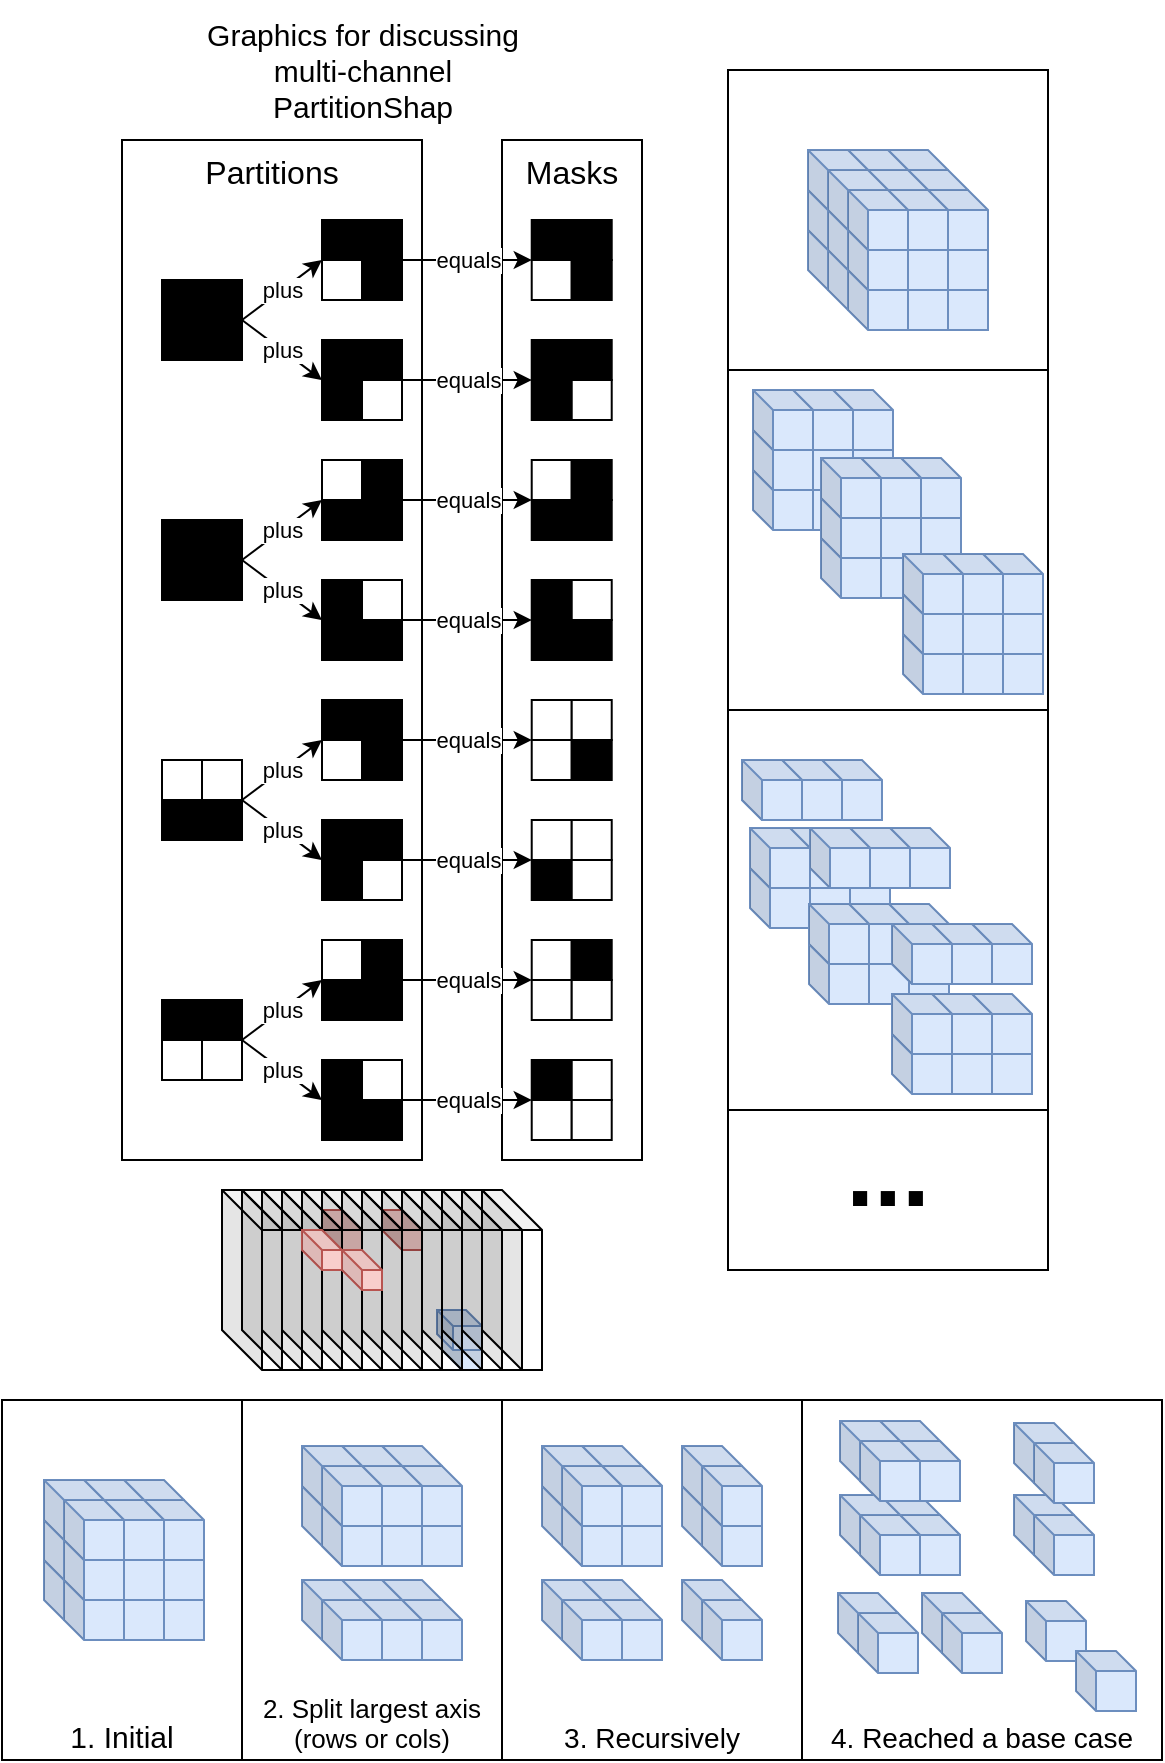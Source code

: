<mxfile version="14.5.7" type="github"><diagram id="nfew5ibj4kngal6VP5so" name="Page-1"><mxGraphModel dx="1422" dy="892" grid="1" gridSize="10" guides="1" tooltips="1" connect="1" arrows="1" fold="1" page="1" pageScale="1" pageWidth="850" pageHeight="1100" math="0" shadow="0"><root><mxCell id="0"/><mxCell id="1" parent="0"/><mxCell id="LJZmxiTbK9fIpmYMbKKH-385" value="" style="shape=cube;whiteSpace=wrap;html=1;boundedLbl=1;backgroundOutline=1;darkOpacity=0.05;darkOpacity2=0.1;fillColor=#dae8fc;size=10;strokeColor=#6c8ebf;" vertex="1" parent="1"><mxGeometry x="230" y="685" width="20" height="20" as="geometry"/></mxCell><mxCell id="LJZmxiTbK9fIpmYMbKKH-386" value="" style="shape=cube;whiteSpace=wrap;html=1;boundedLbl=1;backgroundOutline=1;darkOpacity=0.05;darkOpacity2=0.1;fillColor=#dae8fc;size=8;strokeColor=#6c8ebf;" vertex="1" parent="1"><mxGeometry x="227.5" y="675" width="22.5" height="20" as="geometry"/></mxCell><mxCell id="LJZmxiTbK9fIpmYMbKKH-384" value="" style="shape=cube;whiteSpace=wrap;html=1;boundedLbl=1;backgroundOutline=1;darkOpacity=0.05;darkOpacity2=0.1;fillColor=#f8cecc;size=10;strokeColor=#b85450;" vertex="1" parent="1"><mxGeometry x="200" y="625" width="20" height="20" as="geometry"/></mxCell><mxCell id="LJZmxiTbK9fIpmYMbKKH-382" value="" style="shape=cube;whiteSpace=wrap;html=1;boundedLbl=1;backgroundOutline=1;darkOpacity=0.05;darkOpacity2=0.1;fillColor=#f8cecc;size=10;strokeColor=#b85450;" vertex="1" parent="1"><mxGeometry x="170" y="625" width="20" height="20" as="geometry"/></mxCell><mxCell id="LJZmxiTbK9fIpmYMbKKH-348" value="" style="shape=cube;whiteSpace=wrap;html=1;boundedLbl=1;backgroundOutline=1;darkOpacity=0.05;darkOpacity2=0.1;fillColor=#dae8fc;size=10;strokeColor=#6c8ebf;" vertex="1" parent="1"><mxGeometry x="404" y="434" width="30" height="30" as="geometry"/></mxCell><mxCell id="LJZmxiTbK9fIpmYMbKKH-349" value="" style="shape=cube;whiteSpace=wrap;html=1;boundedLbl=1;backgroundOutline=1;darkOpacity=0.05;darkOpacity2=0.1;fillColor=#dae8fc;size=10;strokeColor=#6c8ebf;" vertex="1" parent="1"><mxGeometry x="384" y="434" width="30" height="30" as="geometry"/></mxCell><mxCell id="LJZmxiTbK9fIpmYMbKKH-350" value="" style="shape=cube;whiteSpace=wrap;html=1;boundedLbl=1;backgroundOutline=1;darkOpacity=0.05;darkOpacity2=0.1;fillColor=#dae8fc;size=10;strokeColor=#6c8ebf;" vertex="1" parent="1"><mxGeometry x="414" y="444" width="30" height="30" as="geometry"/></mxCell><mxCell id="LJZmxiTbK9fIpmYMbKKH-351" value="" style="shape=cube;whiteSpace=wrap;html=1;boundedLbl=1;backgroundOutline=1;darkOpacity=0.05;darkOpacity2=0.1;fillColor=#dae8fc;size=10;strokeColor=#6c8ebf;" vertex="1" parent="1"><mxGeometry x="394" y="444" width="30" height="30" as="geometry"/></mxCell><mxCell id="LJZmxiTbK9fIpmYMbKKH-352" value="" style="shape=cube;whiteSpace=wrap;html=1;boundedLbl=1;backgroundOutline=1;darkOpacity=0.05;darkOpacity2=0.1;fillColor=#dae8fc;size=10;strokeColor=#6c8ebf;" vertex="1" parent="1"><mxGeometry x="424" y="454" width="30" height="30" as="geometry"/></mxCell><mxCell id="LJZmxiTbK9fIpmYMbKKH-353" value="" style="shape=cube;whiteSpace=wrap;html=1;boundedLbl=1;backgroundOutline=1;darkOpacity=0.05;darkOpacity2=0.1;fillColor=#dae8fc;size=10;strokeColor=#6c8ebf;" vertex="1" parent="1"><mxGeometry x="424" y="434" width="30" height="30" as="geometry"/></mxCell><mxCell id="LJZmxiTbK9fIpmYMbKKH-354" value="" style="shape=cube;whiteSpace=wrap;html=1;boundedLbl=1;backgroundOutline=1;darkOpacity=0.05;darkOpacity2=0.1;fillColor=#dae8fc;size=10;strokeColor=#6c8ebf;" vertex="1" parent="1"><mxGeometry x="404" y="454" width="30" height="30" as="geometry"/></mxCell><mxCell id="LJZmxiTbK9fIpmYMbKKH-355" value="" style="shape=cube;whiteSpace=wrap;html=1;boundedLbl=1;backgroundOutline=1;darkOpacity=0.05;darkOpacity2=0.1;fillColor=#dae8fc;size=10;strokeColor=#6c8ebf;" vertex="1" parent="1"><mxGeometry x="404" y="434" width="30" height="30" as="geometry"/></mxCell><mxCell id="LJZmxiTbK9fIpmYMbKKH-356" value="" style="shape=cube;whiteSpace=wrap;html=1;boundedLbl=1;backgroundOutline=1;darkOpacity=0.05;darkOpacity2=0.1;fillColor=#dae8fc;size=10;strokeColor=#6c8ebf;" vertex="1" parent="1"><mxGeometry x="384" y="454" width="30" height="30" as="geometry"/></mxCell><mxCell id="LJZmxiTbK9fIpmYMbKKH-357" value="" style="shape=cube;whiteSpace=wrap;html=1;boundedLbl=1;backgroundOutline=1;darkOpacity=0.05;darkOpacity2=0.1;fillColor=#dae8fc;size=10;strokeColor=#6c8ebf;" vertex="1" parent="1"><mxGeometry x="384" y="434" width="30" height="30" as="geometry"/></mxCell><mxCell id="LJZmxiTbK9fIpmYMbKKH-338" value="" style="shape=cube;whiteSpace=wrap;html=1;boundedLbl=1;backgroundOutline=1;darkOpacity=0.05;darkOpacity2=0.1;fillColor=#dae8fc;size=10;strokeColor=#6c8ebf;" vertex="1" parent="1"><mxGeometry x="433.5" y="472" width="30" height="30" as="geometry"/></mxCell><mxCell id="LJZmxiTbK9fIpmYMbKKH-339" value="" style="shape=cube;whiteSpace=wrap;html=1;boundedLbl=1;backgroundOutline=1;darkOpacity=0.05;darkOpacity2=0.1;fillColor=#dae8fc;size=10;strokeColor=#6c8ebf;" vertex="1" parent="1"><mxGeometry x="413.5" y="472" width="30" height="30" as="geometry"/></mxCell><mxCell id="LJZmxiTbK9fIpmYMbKKH-340" value="" style="shape=cube;whiteSpace=wrap;html=1;boundedLbl=1;backgroundOutline=1;darkOpacity=0.05;darkOpacity2=0.1;fillColor=#dae8fc;size=10;strokeColor=#6c8ebf;" vertex="1" parent="1"><mxGeometry x="443.5" y="482" width="30" height="30" as="geometry"/></mxCell><mxCell id="LJZmxiTbK9fIpmYMbKKH-341" value="" style="shape=cube;whiteSpace=wrap;html=1;boundedLbl=1;backgroundOutline=1;darkOpacity=0.05;darkOpacity2=0.1;fillColor=#dae8fc;size=10;strokeColor=#6c8ebf;" vertex="1" parent="1"><mxGeometry x="423.5" y="482" width="30" height="30" as="geometry"/></mxCell><mxCell id="LJZmxiTbK9fIpmYMbKKH-342" value="" style="shape=cube;whiteSpace=wrap;html=1;boundedLbl=1;backgroundOutline=1;darkOpacity=0.05;darkOpacity2=0.1;fillColor=#dae8fc;size=10;strokeColor=#6c8ebf;" vertex="1" parent="1"><mxGeometry x="453.5" y="492" width="30" height="30" as="geometry"/></mxCell><mxCell id="LJZmxiTbK9fIpmYMbKKH-343" value="" style="shape=cube;whiteSpace=wrap;html=1;boundedLbl=1;backgroundOutline=1;darkOpacity=0.05;darkOpacity2=0.1;fillColor=#dae8fc;size=10;strokeColor=#6c8ebf;" vertex="1" parent="1"><mxGeometry x="453.5" y="472" width="30" height="30" as="geometry"/></mxCell><mxCell id="LJZmxiTbK9fIpmYMbKKH-344" value="" style="shape=cube;whiteSpace=wrap;html=1;boundedLbl=1;backgroundOutline=1;darkOpacity=0.05;darkOpacity2=0.1;fillColor=#dae8fc;size=10;strokeColor=#6c8ebf;" vertex="1" parent="1"><mxGeometry x="433.5" y="492" width="30" height="30" as="geometry"/></mxCell><mxCell id="LJZmxiTbK9fIpmYMbKKH-345" value="" style="shape=cube;whiteSpace=wrap;html=1;boundedLbl=1;backgroundOutline=1;darkOpacity=0.05;darkOpacity2=0.1;fillColor=#dae8fc;size=10;strokeColor=#6c8ebf;" vertex="1" parent="1"><mxGeometry x="433.5" y="472" width="30" height="30" as="geometry"/></mxCell><mxCell id="LJZmxiTbK9fIpmYMbKKH-346" value="" style="shape=cube;whiteSpace=wrap;html=1;boundedLbl=1;backgroundOutline=1;darkOpacity=0.05;darkOpacity2=0.1;fillColor=#dae8fc;size=10;strokeColor=#6c8ebf;" vertex="1" parent="1"><mxGeometry x="413.5" y="492" width="30" height="30" as="geometry"/></mxCell><mxCell id="LJZmxiTbK9fIpmYMbKKH-347" value="" style="shape=cube;whiteSpace=wrap;html=1;boundedLbl=1;backgroundOutline=1;darkOpacity=0.05;darkOpacity2=0.1;fillColor=#dae8fc;size=10;strokeColor=#6c8ebf;" vertex="1" parent="1"><mxGeometry x="413.5" y="472" width="30" height="30" as="geometry"/></mxCell><mxCell id="LJZmxiTbK9fIpmYMbKKH-274" value="" style="shape=cube;whiteSpace=wrap;html=1;boundedLbl=1;backgroundOutline=1;darkOpacity=0.05;darkOpacity2=0.1;fillColor=#dae8fc;size=10;strokeColor=#6c8ebf;" vertex="1" parent="1"><mxGeometry x="405.5" y="235" width="30" height="30" as="geometry"/></mxCell><mxCell id="LJZmxiTbK9fIpmYMbKKH-275" value="" style="shape=cube;whiteSpace=wrap;html=1;boundedLbl=1;backgroundOutline=1;darkOpacity=0.05;darkOpacity2=0.1;fillColor=#dae8fc;size=10;strokeColor=#6c8ebf;" vertex="1" parent="1"><mxGeometry x="405.5" y="215" width="30" height="30" as="geometry"/></mxCell><mxCell id="LJZmxiTbK9fIpmYMbKKH-276" value="" style="shape=cube;whiteSpace=wrap;html=1;boundedLbl=1;backgroundOutline=1;darkOpacity=0.05;darkOpacity2=0.1;fillColor=#dae8fc;size=10;strokeColor=#6c8ebf;" vertex="1" parent="1"><mxGeometry x="385.5" y="235" width="30" height="30" as="geometry"/></mxCell><mxCell id="LJZmxiTbK9fIpmYMbKKH-277" value="" style="shape=cube;whiteSpace=wrap;html=1;boundedLbl=1;backgroundOutline=1;darkOpacity=0.05;darkOpacity2=0.1;fillColor=#dae8fc;size=10;strokeColor=#6c8ebf;" vertex="1" parent="1"><mxGeometry x="385.5" y="215" width="30" height="30" as="geometry"/></mxCell><mxCell id="LJZmxiTbK9fIpmYMbKKH-278" value="" style="shape=cube;whiteSpace=wrap;html=1;boundedLbl=1;backgroundOutline=1;darkOpacity=0.05;darkOpacity2=0.1;fillColor=#dae8fc;size=10;strokeColor=#6c8ebf;" vertex="1" parent="1"><mxGeometry x="415.5" y="245" width="30" height="30" as="geometry"/></mxCell><mxCell id="LJZmxiTbK9fIpmYMbKKH-279" value="" style="shape=cube;whiteSpace=wrap;html=1;boundedLbl=1;backgroundOutline=1;darkOpacity=0.05;darkOpacity2=0.1;fillColor=#dae8fc;size=10;strokeColor=#6c8ebf;" vertex="1" parent="1"><mxGeometry x="415.5" y="225" width="30" height="30" as="geometry"/></mxCell><mxCell id="LJZmxiTbK9fIpmYMbKKH-280" value="" style="shape=cube;whiteSpace=wrap;html=1;boundedLbl=1;backgroundOutline=1;darkOpacity=0.05;darkOpacity2=0.1;fillColor=#dae8fc;size=10;strokeColor=#6c8ebf;" vertex="1" parent="1"><mxGeometry x="395.5" y="245" width="30" height="30" as="geometry"/></mxCell><mxCell id="LJZmxiTbK9fIpmYMbKKH-281" value="" style="shape=cube;whiteSpace=wrap;html=1;boundedLbl=1;backgroundOutline=1;darkOpacity=0.05;darkOpacity2=0.1;fillColor=#dae8fc;size=10;strokeColor=#6c8ebf;" vertex="1" parent="1"><mxGeometry x="395.5" y="225" width="30" height="30" as="geometry"/></mxCell><mxCell id="LJZmxiTbK9fIpmYMbKKH-282" value="" style="shape=cube;whiteSpace=wrap;html=1;boundedLbl=1;backgroundOutline=1;darkOpacity=0.05;darkOpacity2=0.1;fillColor=#dae8fc;size=10;strokeColor=#6c8ebf;" vertex="1" parent="1"><mxGeometry x="425.5" y="255" width="30" height="30" as="geometry"/></mxCell><mxCell id="LJZmxiTbK9fIpmYMbKKH-283" value="" style="shape=cube;whiteSpace=wrap;html=1;boundedLbl=1;backgroundOutline=1;darkOpacity=0.05;darkOpacity2=0.1;fillColor=#dae8fc;size=10;strokeColor=#6c8ebf;" vertex="1" parent="1"><mxGeometry x="425.5" y="235" width="30" height="30" as="geometry"/></mxCell><mxCell id="LJZmxiTbK9fIpmYMbKKH-284" value="" style="shape=cube;whiteSpace=wrap;html=1;boundedLbl=1;backgroundOutline=1;darkOpacity=0.05;darkOpacity2=0.1;fillColor=#dae8fc;size=10;strokeColor=#6c8ebf;" vertex="1" parent="1"><mxGeometry x="425.5" y="215" width="30" height="30" as="geometry"/></mxCell><mxCell id="LJZmxiTbK9fIpmYMbKKH-285" value="" style="shape=cube;whiteSpace=wrap;html=1;boundedLbl=1;backgroundOutline=1;darkOpacity=0.05;darkOpacity2=0.1;fillColor=#dae8fc;size=10;strokeColor=#6c8ebf;" vertex="1" parent="1"><mxGeometry x="405.5" y="255" width="30" height="30" as="geometry"/></mxCell><mxCell id="LJZmxiTbK9fIpmYMbKKH-286" value="" style="shape=cube;whiteSpace=wrap;html=1;boundedLbl=1;backgroundOutline=1;darkOpacity=0.05;darkOpacity2=0.1;fillColor=#dae8fc;size=10;strokeColor=#6c8ebf;" vertex="1" parent="1"><mxGeometry x="405.5" y="235" width="30" height="30" as="geometry"/></mxCell><mxCell id="LJZmxiTbK9fIpmYMbKKH-287" value="" style="shape=cube;whiteSpace=wrap;html=1;boundedLbl=1;backgroundOutline=1;darkOpacity=0.05;darkOpacity2=0.1;fillColor=#dae8fc;size=10;strokeColor=#6c8ebf;" vertex="1" parent="1"><mxGeometry x="405.5" y="215" width="30" height="30" as="geometry"/></mxCell><mxCell id="LJZmxiTbK9fIpmYMbKKH-288" value="" style="shape=cube;whiteSpace=wrap;html=1;boundedLbl=1;backgroundOutline=1;darkOpacity=0.05;darkOpacity2=0.1;fillColor=#dae8fc;size=10;strokeColor=#6c8ebf;" vertex="1" parent="1"><mxGeometry x="385.5" y="255" width="30" height="30" as="geometry"/></mxCell><mxCell id="LJZmxiTbK9fIpmYMbKKH-289" value="" style="shape=cube;whiteSpace=wrap;html=1;boundedLbl=1;backgroundOutline=1;darkOpacity=0.05;darkOpacity2=0.1;fillColor=#dae8fc;size=10;strokeColor=#6c8ebf;" vertex="1" parent="1"><mxGeometry x="385.5" y="235" width="30" height="30" as="geometry"/></mxCell><mxCell id="LJZmxiTbK9fIpmYMbKKH-290" value="" style="shape=cube;whiteSpace=wrap;html=1;boundedLbl=1;backgroundOutline=1;darkOpacity=0.05;darkOpacity2=0.1;fillColor=#dae8fc;size=10;strokeColor=#6c8ebf;" vertex="1" parent="1"><mxGeometry x="385.5" y="215" width="30" height="30" as="geometry"/></mxCell><mxCell id="LJZmxiTbK9fIpmYMbKKH-143" value="" style="shape=cube;whiteSpace=wrap;html=1;boundedLbl=1;backgroundOutline=1;darkOpacity=0.05;darkOpacity2=0.1;fillColor=#dae8fc;size=10;strokeColor=#6c8ebf;" vertex="1" parent="1"><mxGeometry x="453" y="135" width="30" height="30" as="geometry"/></mxCell><mxCell id="LJZmxiTbK9fIpmYMbKKH-144" value="" style="shape=cube;whiteSpace=wrap;html=1;boundedLbl=1;backgroundOutline=1;darkOpacity=0.05;darkOpacity2=0.1;fillColor=#dae8fc;size=10;strokeColor=#6c8ebf;" vertex="1" parent="1"><mxGeometry x="453" y="115" width="30" height="30" as="geometry"/></mxCell><mxCell id="LJZmxiTbK9fIpmYMbKKH-128" value="&lt;font style=&quot;font-size: 16px&quot;&gt;Masks&lt;/font&gt;" style="rounded=0;whiteSpace=wrap;html=1;verticalAlign=top;" vertex="1" parent="1"><mxGeometry x="260" y="90" width="70" height="510" as="geometry"/></mxCell><mxCell id="LJZmxiTbK9fIpmYMbKKH-127" value="&lt;font style=&quot;font-size: 16px&quot;&gt;Partitions&lt;/font&gt;" style="rounded=0;whiteSpace=wrap;html=1;verticalAlign=top;" vertex="1" parent="1"><mxGeometry x="70" y="90" width="150" height="510" as="geometry"/></mxCell><mxCell id="LJZmxiTbK9fIpmYMbKKH-1" value="" style="rounded=0;whiteSpace=wrap;html=1;fillColor=#000000;" vertex="1" parent="1"><mxGeometry x="90" y="160" width="20" height="20" as="geometry"/></mxCell><mxCell id="LJZmxiTbK9fIpmYMbKKH-2" value="" style="rounded=0;whiteSpace=wrap;html=1;fillColor=#000000;" vertex="1" parent="1"><mxGeometry x="90" y="180" width="20" height="20" as="geometry"/></mxCell><mxCell id="LJZmxiTbK9fIpmYMbKKH-3" value="" style="rounded=0;whiteSpace=wrap;html=1;fillColor=#000000;" vertex="1" parent="1"><mxGeometry x="110" y="160" width="20" height="20" as="geometry"/></mxCell><mxCell id="LJZmxiTbK9fIpmYMbKKH-4" value="" style="rounded=0;whiteSpace=wrap;html=1;fillColor=#000000;" vertex="1" parent="1"><mxGeometry x="110" y="180" width="20" height="20" as="geometry"/></mxCell><mxCell id="LJZmxiTbK9fIpmYMbKKH-17" value="" style="rounded=0;whiteSpace=wrap;html=1;fillColor=#000000;" vertex="1" parent="1"><mxGeometry x="170" y="130" width="20" height="20" as="geometry"/></mxCell><mxCell id="LJZmxiTbK9fIpmYMbKKH-18" value="" style="rounded=0;whiteSpace=wrap;html=1;" vertex="1" parent="1"><mxGeometry x="170" y="150" width="20" height="20" as="geometry"/></mxCell><mxCell id="LJZmxiTbK9fIpmYMbKKH-19" value="" style="rounded=0;whiteSpace=wrap;html=1;fillColor=#000000;" vertex="1" parent="1"><mxGeometry x="190" y="130" width="20" height="20" as="geometry"/></mxCell><mxCell id="LJZmxiTbK9fIpmYMbKKH-20" value="" style="rounded=0;whiteSpace=wrap;html=1;fillColor=#000000;" vertex="1" parent="1"><mxGeometry x="190" y="150" width="20" height="20" as="geometry"/></mxCell><mxCell id="LJZmxiTbK9fIpmYMbKKH-21" value="" style="rounded=0;whiteSpace=wrap;html=1;fillColor=#000000;" vertex="1" parent="1"><mxGeometry x="170" y="190" width="20" height="20" as="geometry"/></mxCell><mxCell id="LJZmxiTbK9fIpmYMbKKH-22" value="" style="rounded=0;whiteSpace=wrap;html=1;fillColor=#000000;" vertex="1" parent="1"><mxGeometry x="170" y="210" width="20" height="20" as="geometry"/></mxCell><mxCell id="LJZmxiTbK9fIpmYMbKKH-23" value="" style="rounded=0;whiteSpace=wrap;html=1;fillColor=#000000;" vertex="1" parent="1"><mxGeometry x="190" y="190" width="20" height="20" as="geometry"/></mxCell><mxCell id="LJZmxiTbK9fIpmYMbKKH-24" value="" style="rounded=0;whiteSpace=wrap;html=1;" vertex="1" parent="1"><mxGeometry x="190" y="210" width="20" height="20" as="geometry"/></mxCell><mxCell id="LJZmxiTbK9fIpmYMbKKH-27" value="" style="endArrow=classic;html=1;exitX=1;exitY=1;exitDx=0;exitDy=0;entryX=0;entryY=0;entryDx=0;entryDy=0;" edge="1" parent="1" source="LJZmxiTbK9fIpmYMbKKH-3" target="LJZmxiTbK9fIpmYMbKKH-18"><mxGeometry relative="1" as="geometry"><mxPoint x="180" y="270" as="sourcePoint"/><mxPoint x="280" y="270" as="targetPoint"/></mxGeometry></mxCell><mxCell id="LJZmxiTbK9fIpmYMbKKH-28" value="plus" style="edgeLabel;resizable=0;html=1;align=center;verticalAlign=middle;" connectable="0" vertex="1" parent="LJZmxiTbK9fIpmYMbKKH-27"><mxGeometry relative="1" as="geometry"/></mxCell><mxCell id="LJZmxiTbK9fIpmYMbKKH-29" value="" style="endArrow=classic;html=1;exitX=1;exitY=0;exitDx=0;exitDy=0;entryX=0;entryY=1;entryDx=0;entryDy=0;" edge="1" parent="1" source="LJZmxiTbK9fIpmYMbKKH-4" target="LJZmxiTbK9fIpmYMbKKH-21"><mxGeometry relative="1" as="geometry"><mxPoint x="140" y="190" as="sourcePoint"/><mxPoint x="180" y="160" as="targetPoint"/></mxGeometry></mxCell><mxCell id="LJZmxiTbK9fIpmYMbKKH-30" value="plus" style="edgeLabel;resizable=0;html=1;align=center;verticalAlign=middle;" connectable="0" vertex="1" parent="LJZmxiTbK9fIpmYMbKKH-29"><mxGeometry relative="1" as="geometry"/></mxCell><mxCell id="LJZmxiTbK9fIpmYMbKKH-31" value="" style="endArrow=classic;html=1;exitX=1;exitY=0;exitDx=0;exitDy=0;entryX=0;entryY=0;entryDx=0;entryDy=0;" edge="1" parent="1" source="LJZmxiTbK9fIpmYMbKKH-20" target="LJZmxiTbK9fIpmYMbKKH-34"><mxGeometry relative="1" as="geometry"><mxPoint x="180" y="270" as="sourcePoint"/><mxPoint x="280" y="270" as="targetPoint"/></mxGeometry></mxCell><mxCell id="LJZmxiTbK9fIpmYMbKKH-32" value="equals" style="edgeLabel;resizable=0;html=1;align=center;verticalAlign=middle;" connectable="0" vertex="1" parent="LJZmxiTbK9fIpmYMbKKH-31"><mxGeometry relative="1" as="geometry"/></mxCell><mxCell id="LJZmxiTbK9fIpmYMbKKH-33" value="" style="rounded=0;whiteSpace=wrap;html=1;fillColor=#000000;" vertex="1" parent="1"><mxGeometry x="274.86" y="130" width="20" height="20" as="geometry"/></mxCell><mxCell id="LJZmxiTbK9fIpmYMbKKH-34" value="" style="rounded=0;whiteSpace=wrap;html=1;" vertex="1" parent="1"><mxGeometry x="274.86" y="150" width="20" height="20" as="geometry"/></mxCell><mxCell id="LJZmxiTbK9fIpmYMbKKH-35" value="" style="rounded=0;whiteSpace=wrap;html=1;fillColor=#000000;" vertex="1" parent="1"><mxGeometry x="294.86" y="130" width="20" height="20" as="geometry"/></mxCell><mxCell id="LJZmxiTbK9fIpmYMbKKH-36" value="" style="rounded=0;whiteSpace=wrap;html=1;fillColor=#000000;" vertex="1" parent="1"><mxGeometry x="294.86" y="150" width="20" height="20" as="geometry"/></mxCell><mxCell id="LJZmxiTbK9fIpmYMbKKH-37" value="" style="rounded=0;whiteSpace=wrap;html=1;fillColor=#000000;" vertex="1" parent="1"><mxGeometry x="274.86" y="190" width="20" height="20" as="geometry"/></mxCell><mxCell id="LJZmxiTbK9fIpmYMbKKH-38" value="" style="rounded=0;whiteSpace=wrap;html=1;fillColor=#000000;" vertex="1" parent="1"><mxGeometry x="274.86" y="210" width="20" height="20" as="geometry"/></mxCell><mxCell id="LJZmxiTbK9fIpmYMbKKH-39" value="" style="rounded=0;whiteSpace=wrap;html=1;fillColor=#000000;" vertex="1" parent="1"><mxGeometry x="294.86" y="190" width="20" height="20" as="geometry"/></mxCell><mxCell id="LJZmxiTbK9fIpmYMbKKH-40" value="" style="rounded=0;whiteSpace=wrap;html=1;" vertex="1" parent="1"><mxGeometry x="294.86" y="210" width="20" height="20" as="geometry"/></mxCell><mxCell id="LJZmxiTbK9fIpmYMbKKH-41" value="" style="endArrow=classic;html=1;exitX=1;exitY=1;exitDx=0;exitDy=0;entryX=0;entryY=0;entryDx=0;entryDy=0;" edge="1" parent="1" source="LJZmxiTbK9fIpmYMbKKH-23" target="LJZmxiTbK9fIpmYMbKKH-38"><mxGeometry relative="1" as="geometry"><mxPoint x="220" y="160" as="sourcePoint"/><mxPoint x="270" y="160" as="targetPoint"/></mxGeometry></mxCell><mxCell id="LJZmxiTbK9fIpmYMbKKH-42" value="equals" style="edgeLabel;resizable=0;html=1;align=center;verticalAlign=middle;" connectable="0" vertex="1" parent="LJZmxiTbK9fIpmYMbKKH-41"><mxGeometry relative="1" as="geometry"/></mxCell><mxCell id="LJZmxiTbK9fIpmYMbKKH-43" value="" style="rounded=0;whiteSpace=wrap;html=1;fillColor=#000000;" vertex="1" parent="1"><mxGeometry x="90" y="280" width="20" height="20" as="geometry"/></mxCell><mxCell id="LJZmxiTbK9fIpmYMbKKH-44" value="" style="rounded=0;whiteSpace=wrap;html=1;fillColor=#000000;" vertex="1" parent="1"><mxGeometry x="90" y="300" width="20" height="20" as="geometry"/></mxCell><mxCell id="LJZmxiTbK9fIpmYMbKKH-45" value="" style="rounded=0;whiteSpace=wrap;html=1;fillColor=#000000;" vertex="1" parent="1"><mxGeometry x="110" y="280" width="20" height="20" as="geometry"/></mxCell><mxCell id="LJZmxiTbK9fIpmYMbKKH-46" value="" style="rounded=0;whiteSpace=wrap;html=1;fillColor=#000000;" vertex="1" parent="1"><mxGeometry x="110" y="300" width="20" height="20" as="geometry"/></mxCell><mxCell id="LJZmxiTbK9fIpmYMbKKH-47" value="" style="rounded=0;whiteSpace=wrap;html=1;" vertex="1" parent="1"><mxGeometry x="170" y="250" width="20" height="20" as="geometry"/></mxCell><mxCell id="LJZmxiTbK9fIpmYMbKKH-48" value="" style="rounded=0;whiteSpace=wrap;html=1;fillColor=#000000;" vertex="1" parent="1"><mxGeometry x="170" y="270" width="20" height="20" as="geometry"/></mxCell><mxCell id="LJZmxiTbK9fIpmYMbKKH-49" value="" style="rounded=0;whiteSpace=wrap;html=1;fillColor=#000000;" vertex="1" parent="1"><mxGeometry x="190" y="250" width="20" height="20" as="geometry"/></mxCell><mxCell id="LJZmxiTbK9fIpmYMbKKH-50" value="" style="rounded=0;whiteSpace=wrap;html=1;fillColor=#000000;" vertex="1" parent="1"><mxGeometry x="190" y="270" width="20" height="20" as="geometry"/></mxCell><mxCell id="LJZmxiTbK9fIpmYMbKKH-51" value="" style="rounded=0;whiteSpace=wrap;html=1;fillColor=#000000;" vertex="1" parent="1"><mxGeometry x="170" y="310" width="20" height="20" as="geometry"/></mxCell><mxCell id="LJZmxiTbK9fIpmYMbKKH-52" value="" style="rounded=0;whiteSpace=wrap;html=1;fillColor=#000000;" vertex="1" parent="1"><mxGeometry x="170" y="330" width="20" height="20" as="geometry"/></mxCell><mxCell id="LJZmxiTbK9fIpmYMbKKH-53" value="" style="rounded=0;whiteSpace=wrap;html=1;" vertex="1" parent="1"><mxGeometry x="190" y="310" width="20" height="20" as="geometry"/></mxCell><mxCell id="LJZmxiTbK9fIpmYMbKKH-54" value="" style="rounded=0;whiteSpace=wrap;html=1;fillColor=#000000;" vertex="1" parent="1"><mxGeometry x="190" y="330" width="20" height="20" as="geometry"/></mxCell><mxCell id="LJZmxiTbK9fIpmYMbKKH-55" value="" style="endArrow=classic;html=1;exitX=1;exitY=1;exitDx=0;exitDy=0;entryX=0;entryY=0;entryDx=0;entryDy=0;" edge="1" parent="1" source="LJZmxiTbK9fIpmYMbKKH-45" target="LJZmxiTbK9fIpmYMbKKH-48"><mxGeometry relative="1" as="geometry"><mxPoint x="180" y="390" as="sourcePoint"/><mxPoint x="280" y="390" as="targetPoint"/></mxGeometry></mxCell><mxCell id="LJZmxiTbK9fIpmYMbKKH-56" value="plus" style="edgeLabel;resizable=0;html=1;align=center;verticalAlign=middle;" connectable="0" vertex="1" parent="LJZmxiTbK9fIpmYMbKKH-55"><mxGeometry relative="1" as="geometry"/></mxCell><mxCell id="LJZmxiTbK9fIpmYMbKKH-57" value="" style="endArrow=classic;html=1;exitX=1;exitY=0;exitDx=0;exitDy=0;entryX=0;entryY=1;entryDx=0;entryDy=0;" edge="1" parent="1" source="LJZmxiTbK9fIpmYMbKKH-46" target="LJZmxiTbK9fIpmYMbKKH-51"><mxGeometry relative="1" as="geometry"><mxPoint x="140" y="310" as="sourcePoint"/><mxPoint x="180" y="280" as="targetPoint"/></mxGeometry></mxCell><mxCell id="LJZmxiTbK9fIpmYMbKKH-58" value="plus" style="edgeLabel;resizable=0;html=1;align=center;verticalAlign=middle;" connectable="0" vertex="1" parent="LJZmxiTbK9fIpmYMbKKH-57"><mxGeometry relative="1" as="geometry"/></mxCell><mxCell id="LJZmxiTbK9fIpmYMbKKH-59" value="" style="endArrow=classic;html=1;exitX=1;exitY=0;exitDx=0;exitDy=0;entryX=0;entryY=0;entryDx=0;entryDy=0;" edge="1" parent="1" source="LJZmxiTbK9fIpmYMbKKH-50" target="LJZmxiTbK9fIpmYMbKKH-62"><mxGeometry relative="1" as="geometry"><mxPoint x="180" y="390" as="sourcePoint"/><mxPoint x="280" y="390" as="targetPoint"/></mxGeometry></mxCell><mxCell id="LJZmxiTbK9fIpmYMbKKH-60" value="equals" style="edgeLabel;resizable=0;html=1;align=center;verticalAlign=middle;" connectable="0" vertex="1" parent="LJZmxiTbK9fIpmYMbKKH-59"><mxGeometry relative="1" as="geometry"/></mxCell><mxCell id="LJZmxiTbK9fIpmYMbKKH-61" value="" style="rounded=0;whiteSpace=wrap;html=1;" vertex="1" parent="1"><mxGeometry x="274.86" y="250" width="20" height="20" as="geometry"/></mxCell><mxCell id="LJZmxiTbK9fIpmYMbKKH-62" value="" style="rounded=0;whiteSpace=wrap;html=1;fillColor=#000000;" vertex="1" parent="1"><mxGeometry x="274.86" y="270" width="20" height="20" as="geometry"/></mxCell><mxCell id="LJZmxiTbK9fIpmYMbKKH-63" value="" style="rounded=0;whiteSpace=wrap;html=1;fillColor=#000000;" vertex="1" parent="1"><mxGeometry x="294.86" y="250" width="20" height="20" as="geometry"/></mxCell><mxCell id="LJZmxiTbK9fIpmYMbKKH-64" value="" style="rounded=0;whiteSpace=wrap;html=1;fillColor=#000000;" vertex="1" parent="1"><mxGeometry x="294.86" y="270" width="20" height="20" as="geometry"/></mxCell><mxCell id="LJZmxiTbK9fIpmYMbKKH-65" value="" style="rounded=0;whiteSpace=wrap;html=1;fillColor=#000000;" vertex="1" parent="1"><mxGeometry x="274.86" y="310" width="20" height="20" as="geometry"/></mxCell><mxCell id="LJZmxiTbK9fIpmYMbKKH-66" value="" style="rounded=0;whiteSpace=wrap;html=1;fillColor=#000000;" vertex="1" parent="1"><mxGeometry x="274.86" y="330" width="20" height="20" as="geometry"/></mxCell><mxCell id="LJZmxiTbK9fIpmYMbKKH-67" value="" style="rounded=0;whiteSpace=wrap;html=1;" vertex="1" parent="1"><mxGeometry x="294.86" y="310" width="20" height="20" as="geometry"/></mxCell><mxCell id="LJZmxiTbK9fIpmYMbKKH-68" value="" style="rounded=0;whiteSpace=wrap;html=1;fillColor=#000000;" vertex="1" parent="1"><mxGeometry x="294.86" y="330" width="20" height="20" as="geometry"/></mxCell><mxCell id="LJZmxiTbK9fIpmYMbKKH-69" value="" style="endArrow=classic;html=1;exitX=1;exitY=1;exitDx=0;exitDy=0;entryX=0;entryY=0;entryDx=0;entryDy=0;" edge="1" parent="1" source="LJZmxiTbK9fIpmYMbKKH-53" target="LJZmxiTbK9fIpmYMbKKH-66"><mxGeometry relative="1" as="geometry"><mxPoint x="220" y="280" as="sourcePoint"/><mxPoint x="270" y="280" as="targetPoint"/></mxGeometry></mxCell><mxCell id="LJZmxiTbK9fIpmYMbKKH-70" value="equals" style="edgeLabel;resizable=0;html=1;align=center;verticalAlign=middle;" connectable="0" vertex="1" parent="LJZmxiTbK9fIpmYMbKKH-69"><mxGeometry relative="1" as="geometry"/></mxCell><mxCell id="LJZmxiTbK9fIpmYMbKKH-71" value="" style="rounded=0;whiteSpace=wrap;html=1;" vertex="1" parent="1"><mxGeometry x="90" y="400" width="20" height="20" as="geometry"/></mxCell><mxCell id="LJZmxiTbK9fIpmYMbKKH-72" value="" style="rounded=0;whiteSpace=wrap;html=1;fillColor=#000000;" vertex="1" parent="1"><mxGeometry x="90" y="420" width="20" height="20" as="geometry"/></mxCell><mxCell id="LJZmxiTbK9fIpmYMbKKH-73" value="" style="rounded=0;whiteSpace=wrap;html=1;" vertex="1" parent="1"><mxGeometry x="110" y="400" width="20" height="20" as="geometry"/></mxCell><mxCell id="LJZmxiTbK9fIpmYMbKKH-74" value="" style="rounded=0;whiteSpace=wrap;html=1;fillColor=#000000;" vertex="1" parent="1"><mxGeometry x="110" y="420" width="20" height="20" as="geometry"/></mxCell><mxCell id="LJZmxiTbK9fIpmYMbKKH-75" value="" style="rounded=0;whiteSpace=wrap;html=1;fillColor=#000000;" vertex="1" parent="1"><mxGeometry x="170" y="370" width="20" height="20" as="geometry"/></mxCell><mxCell id="LJZmxiTbK9fIpmYMbKKH-76" value="" style="rounded=0;whiteSpace=wrap;html=1;" vertex="1" parent="1"><mxGeometry x="170" y="390" width="20" height="20" as="geometry"/></mxCell><mxCell id="LJZmxiTbK9fIpmYMbKKH-77" value="" style="rounded=0;whiteSpace=wrap;html=1;fillColor=#000000;" vertex="1" parent="1"><mxGeometry x="190" y="370" width="20" height="20" as="geometry"/></mxCell><mxCell id="LJZmxiTbK9fIpmYMbKKH-78" value="" style="rounded=0;whiteSpace=wrap;html=1;fillColor=#000000;" vertex="1" parent="1"><mxGeometry x="190" y="390" width="20" height="20" as="geometry"/></mxCell><mxCell id="LJZmxiTbK9fIpmYMbKKH-79" value="" style="rounded=0;whiteSpace=wrap;html=1;fillColor=#000000;" vertex="1" parent="1"><mxGeometry x="170" y="430" width="20" height="20" as="geometry"/></mxCell><mxCell id="LJZmxiTbK9fIpmYMbKKH-80" value="" style="rounded=0;whiteSpace=wrap;html=1;fillColor=#000000;" vertex="1" parent="1"><mxGeometry x="170" y="450" width="20" height="20" as="geometry"/></mxCell><mxCell id="LJZmxiTbK9fIpmYMbKKH-81" value="" style="rounded=0;whiteSpace=wrap;html=1;fillColor=#000000;" vertex="1" parent="1"><mxGeometry x="190" y="430" width="20" height="20" as="geometry"/></mxCell><mxCell id="LJZmxiTbK9fIpmYMbKKH-82" value="" style="rounded=0;whiteSpace=wrap;html=1;" vertex="1" parent="1"><mxGeometry x="190" y="450" width="20" height="20" as="geometry"/></mxCell><mxCell id="LJZmxiTbK9fIpmYMbKKH-83" value="" style="endArrow=classic;html=1;exitX=1;exitY=1;exitDx=0;exitDy=0;entryX=0;entryY=0;entryDx=0;entryDy=0;" edge="1" parent="1" source="LJZmxiTbK9fIpmYMbKKH-73" target="LJZmxiTbK9fIpmYMbKKH-76"><mxGeometry relative="1" as="geometry"><mxPoint x="180" y="510" as="sourcePoint"/><mxPoint x="280" y="510" as="targetPoint"/></mxGeometry></mxCell><mxCell id="LJZmxiTbK9fIpmYMbKKH-84" value="plus" style="edgeLabel;resizable=0;html=1;align=center;verticalAlign=middle;" connectable="0" vertex="1" parent="LJZmxiTbK9fIpmYMbKKH-83"><mxGeometry relative="1" as="geometry"/></mxCell><mxCell id="LJZmxiTbK9fIpmYMbKKH-85" value="" style="endArrow=classic;html=1;exitX=1;exitY=0;exitDx=0;exitDy=0;entryX=0;entryY=1;entryDx=0;entryDy=0;" edge="1" parent="1" source="LJZmxiTbK9fIpmYMbKKH-74" target="LJZmxiTbK9fIpmYMbKKH-79"><mxGeometry relative="1" as="geometry"><mxPoint x="140" y="430" as="sourcePoint"/><mxPoint x="180" y="400" as="targetPoint"/></mxGeometry></mxCell><mxCell id="LJZmxiTbK9fIpmYMbKKH-86" value="plus" style="edgeLabel;resizable=0;html=1;align=center;verticalAlign=middle;" connectable="0" vertex="1" parent="LJZmxiTbK9fIpmYMbKKH-85"><mxGeometry relative="1" as="geometry"/></mxCell><mxCell id="LJZmxiTbK9fIpmYMbKKH-87" value="" style="endArrow=classic;html=1;exitX=1;exitY=0;exitDx=0;exitDy=0;entryX=0;entryY=0;entryDx=0;entryDy=0;" edge="1" parent="1" source="LJZmxiTbK9fIpmYMbKKH-78" target="LJZmxiTbK9fIpmYMbKKH-90"><mxGeometry relative="1" as="geometry"><mxPoint x="180" y="510" as="sourcePoint"/><mxPoint x="280" y="510" as="targetPoint"/></mxGeometry></mxCell><mxCell id="LJZmxiTbK9fIpmYMbKKH-88" value="equals" style="edgeLabel;resizable=0;html=1;align=center;verticalAlign=middle;" connectable="0" vertex="1" parent="LJZmxiTbK9fIpmYMbKKH-87"><mxGeometry relative="1" as="geometry"/></mxCell><mxCell id="LJZmxiTbK9fIpmYMbKKH-89" value="" style="rounded=0;whiteSpace=wrap;html=1;" vertex="1" parent="1"><mxGeometry x="274.86" y="370" width="20" height="20" as="geometry"/></mxCell><mxCell id="LJZmxiTbK9fIpmYMbKKH-90" value="" style="rounded=0;whiteSpace=wrap;html=1;" vertex="1" parent="1"><mxGeometry x="274.86" y="390" width="20" height="20" as="geometry"/></mxCell><mxCell id="LJZmxiTbK9fIpmYMbKKH-91" value="" style="rounded=0;whiteSpace=wrap;html=1;" vertex="1" parent="1"><mxGeometry x="294.86" y="370" width="20" height="20" as="geometry"/></mxCell><mxCell id="LJZmxiTbK9fIpmYMbKKH-92" value="" style="rounded=0;whiteSpace=wrap;html=1;fillColor=#000000;" vertex="1" parent="1"><mxGeometry x="294.86" y="390" width="20" height="20" as="geometry"/></mxCell><mxCell id="LJZmxiTbK9fIpmYMbKKH-93" value="" style="rounded=0;whiteSpace=wrap;html=1;" vertex="1" parent="1"><mxGeometry x="274.86" y="430" width="20" height="20" as="geometry"/></mxCell><mxCell id="LJZmxiTbK9fIpmYMbKKH-94" value="" style="rounded=0;whiteSpace=wrap;html=1;fillColor=#000000;" vertex="1" parent="1"><mxGeometry x="274.86" y="450" width="20" height="20" as="geometry"/></mxCell><mxCell id="LJZmxiTbK9fIpmYMbKKH-95" value="" style="rounded=0;whiteSpace=wrap;html=1;" vertex="1" parent="1"><mxGeometry x="294.86" y="430" width="20" height="20" as="geometry"/></mxCell><mxCell id="LJZmxiTbK9fIpmYMbKKH-96" value="" style="rounded=0;whiteSpace=wrap;html=1;" vertex="1" parent="1"><mxGeometry x="294.86" y="450" width="20" height="20" as="geometry"/></mxCell><mxCell id="LJZmxiTbK9fIpmYMbKKH-97" value="" style="endArrow=classic;html=1;exitX=1;exitY=1;exitDx=0;exitDy=0;entryX=0;entryY=0;entryDx=0;entryDy=0;" edge="1" parent="1" source="LJZmxiTbK9fIpmYMbKKH-81" target="LJZmxiTbK9fIpmYMbKKH-94"><mxGeometry relative="1" as="geometry"><mxPoint x="220" y="400" as="sourcePoint"/><mxPoint x="270" y="400" as="targetPoint"/></mxGeometry></mxCell><mxCell id="LJZmxiTbK9fIpmYMbKKH-98" value="equals" style="edgeLabel;resizable=0;html=1;align=center;verticalAlign=middle;" connectable="0" vertex="1" parent="LJZmxiTbK9fIpmYMbKKH-97"><mxGeometry relative="1" as="geometry"/></mxCell><mxCell id="LJZmxiTbK9fIpmYMbKKH-99" value="" style="rounded=0;whiteSpace=wrap;html=1;fillColor=#000000;" vertex="1" parent="1"><mxGeometry x="90" y="520" width="20" height="20" as="geometry"/></mxCell><mxCell id="LJZmxiTbK9fIpmYMbKKH-100" value="" style="rounded=0;whiteSpace=wrap;html=1;" vertex="1" parent="1"><mxGeometry x="90" y="540" width="20" height="20" as="geometry"/></mxCell><mxCell id="LJZmxiTbK9fIpmYMbKKH-101" value="" style="rounded=0;whiteSpace=wrap;html=1;fillColor=#000000;" vertex="1" parent="1"><mxGeometry x="110" y="520" width="20" height="20" as="geometry"/></mxCell><mxCell id="LJZmxiTbK9fIpmYMbKKH-102" value="" style="rounded=0;whiteSpace=wrap;html=1;" vertex="1" parent="1"><mxGeometry x="110" y="540" width="20" height="20" as="geometry"/></mxCell><mxCell id="LJZmxiTbK9fIpmYMbKKH-103" value="" style="rounded=0;whiteSpace=wrap;html=1;" vertex="1" parent="1"><mxGeometry x="170" y="490" width="20" height="20" as="geometry"/></mxCell><mxCell id="LJZmxiTbK9fIpmYMbKKH-104" value="" style="rounded=0;whiteSpace=wrap;html=1;fillColor=#000000;" vertex="1" parent="1"><mxGeometry x="170" y="510" width="20" height="20" as="geometry"/></mxCell><mxCell id="LJZmxiTbK9fIpmYMbKKH-105" value="" style="rounded=0;whiteSpace=wrap;html=1;fillColor=#000000;" vertex="1" parent="1"><mxGeometry x="190" y="490" width="20" height="20" as="geometry"/></mxCell><mxCell id="LJZmxiTbK9fIpmYMbKKH-106" value="" style="rounded=0;whiteSpace=wrap;html=1;fillColor=#000000;" vertex="1" parent="1"><mxGeometry x="190" y="510" width="20" height="20" as="geometry"/></mxCell><mxCell id="LJZmxiTbK9fIpmYMbKKH-107" value="" style="rounded=0;whiteSpace=wrap;html=1;fillColor=#000000;" vertex="1" parent="1"><mxGeometry x="170" y="550" width="20" height="20" as="geometry"/></mxCell><mxCell id="LJZmxiTbK9fIpmYMbKKH-108" value="" style="rounded=0;whiteSpace=wrap;html=1;fillColor=#000000;" vertex="1" parent="1"><mxGeometry x="170" y="570" width="20" height="20" as="geometry"/></mxCell><mxCell id="LJZmxiTbK9fIpmYMbKKH-109" value="" style="rounded=0;whiteSpace=wrap;html=1;" vertex="1" parent="1"><mxGeometry x="190" y="550" width="20" height="20" as="geometry"/></mxCell><mxCell id="LJZmxiTbK9fIpmYMbKKH-110" value="" style="rounded=0;whiteSpace=wrap;html=1;fillColor=#000000;" vertex="1" parent="1"><mxGeometry x="190" y="570" width="20" height="20" as="geometry"/></mxCell><mxCell id="LJZmxiTbK9fIpmYMbKKH-111" value="" style="endArrow=classic;html=1;exitX=1;exitY=1;exitDx=0;exitDy=0;entryX=0;entryY=0;entryDx=0;entryDy=0;" edge="1" parent="1" source="LJZmxiTbK9fIpmYMbKKH-101" target="LJZmxiTbK9fIpmYMbKKH-104"><mxGeometry relative="1" as="geometry"><mxPoint x="180" y="630" as="sourcePoint"/><mxPoint x="280" y="630" as="targetPoint"/></mxGeometry></mxCell><mxCell id="LJZmxiTbK9fIpmYMbKKH-112" value="plus" style="edgeLabel;resizable=0;html=1;align=center;verticalAlign=middle;" connectable="0" vertex="1" parent="LJZmxiTbK9fIpmYMbKKH-111"><mxGeometry relative="1" as="geometry"/></mxCell><mxCell id="LJZmxiTbK9fIpmYMbKKH-113" value="" style="endArrow=classic;html=1;exitX=1;exitY=0;exitDx=0;exitDy=0;entryX=0;entryY=1;entryDx=0;entryDy=0;" edge="1" parent="1" source="LJZmxiTbK9fIpmYMbKKH-102" target="LJZmxiTbK9fIpmYMbKKH-107"><mxGeometry relative="1" as="geometry"><mxPoint x="140" y="550" as="sourcePoint"/><mxPoint x="180" y="520" as="targetPoint"/></mxGeometry></mxCell><mxCell id="LJZmxiTbK9fIpmYMbKKH-114" value="plus" style="edgeLabel;resizable=0;html=1;align=center;verticalAlign=middle;" connectable="0" vertex="1" parent="LJZmxiTbK9fIpmYMbKKH-113"><mxGeometry relative="1" as="geometry"/></mxCell><mxCell id="LJZmxiTbK9fIpmYMbKKH-115" value="" style="endArrow=classic;html=1;exitX=1;exitY=0;exitDx=0;exitDy=0;entryX=0;entryY=0;entryDx=0;entryDy=0;" edge="1" parent="1" source="LJZmxiTbK9fIpmYMbKKH-106" target="LJZmxiTbK9fIpmYMbKKH-118"><mxGeometry relative="1" as="geometry"><mxPoint x="180" y="630" as="sourcePoint"/><mxPoint x="280" y="630" as="targetPoint"/></mxGeometry></mxCell><mxCell id="LJZmxiTbK9fIpmYMbKKH-116" value="equals" style="edgeLabel;resizable=0;html=1;align=center;verticalAlign=middle;" connectable="0" vertex="1" parent="LJZmxiTbK9fIpmYMbKKH-115"><mxGeometry relative="1" as="geometry"/></mxCell><mxCell id="LJZmxiTbK9fIpmYMbKKH-117" value="" style="rounded=0;whiteSpace=wrap;html=1;" vertex="1" parent="1"><mxGeometry x="274.86" y="490" width="20" height="20" as="geometry"/></mxCell><mxCell id="LJZmxiTbK9fIpmYMbKKH-118" value="" style="rounded=0;whiteSpace=wrap;html=1;" vertex="1" parent="1"><mxGeometry x="274.86" y="510" width="20" height="20" as="geometry"/></mxCell><mxCell id="LJZmxiTbK9fIpmYMbKKH-119" value="" style="rounded=0;whiteSpace=wrap;html=1;fillColor=#000000;" vertex="1" parent="1"><mxGeometry x="294.86" y="490" width="20" height="20" as="geometry"/></mxCell><mxCell id="LJZmxiTbK9fIpmYMbKKH-120" value="" style="rounded=0;whiteSpace=wrap;html=1;" vertex="1" parent="1"><mxGeometry x="294.86" y="510" width="20" height="20" as="geometry"/></mxCell><mxCell id="LJZmxiTbK9fIpmYMbKKH-121" value="" style="rounded=0;whiteSpace=wrap;html=1;fillColor=#000000;" vertex="1" parent="1"><mxGeometry x="274.86" y="550" width="20" height="20" as="geometry"/></mxCell><mxCell id="LJZmxiTbK9fIpmYMbKKH-122" value="" style="rounded=0;whiteSpace=wrap;html=1;" vertex="1" parent="1"><mxGeometry x="274.86" y="570" width="20" height="20" as="geometry"/></mxCell><mxCell id="LJZmxiTbK9fIpmYMbKKH-123" value="" style="rounded=0;whiteSpace=wrap;html=1;" vertex="1" parent="1"><mxGeometry x="294.86" y="550" width="20" height="20" as="geometry"/></mxCell><mxCell id="LJZmxiTbK9fIpmYMbKKH-124" value="" style="rounded=0;whiteSpace=wrap;html=1;" vertex="1" parent="1"><mxGeometry x="294.86" y="570" width="20" height="20" as="geometry"/></mxCell><mxCell id="LJZmxiTbK9fIpmYMbKKH-125" value="" style="endArrow=classic;html=1;exitX=1;exitY=1;exitDx=0;exitDy=0;entryX=0;entryY=0;entryDx=0;entryDy=0;" edge="1" parent="1" source="LJZmxiTbK9fIpmYMbKKH-109" target="LJZmxiTbK9fIpmYMbKKH-122"><mxGeometry relative="1" as="geometry"><mxPoint x="220" y="520" as="sourcePoint"/><mxPoint x="270" y="520" as="targetPoint"/></mxGeometry></mxCell><mxCell id="LJZmxiTbK9fIpmYMbKKH-126" value="equals" style="edgeLabel;resizable=0;html=1;align=center;verticalAlign=middle;" connectable="0" vertex="1" parent="LJZmxiTbK9fIpmYMbKKH-125"><mxGeometry relative="1" as="geometry"/></mxCell><mxCell id="LJZmxiTbK9fIpmYMbKKH-141" value="" style="shape=cube;whiteSpace=wrap;html=1;boundedLbl=1;backgroundOutline=1;darkOpacity=0.05;darkOpacity2=0.1;fillColor=#dae8fc;size=10;strokeColor=#6c8ebf;" vertex="1" parent="1"><mxGeometry x="453" y="95" width="30" height="30" as="geometry"/></mxCell><mxCell id="LJZmxiTbK9fIpmYMbKKH-145" value="" style="shape=cube;whiteSpace=wrap;html=1;boundedLbl=1;backgroundOutline=1;darkOpacity=0.05;darkOpacity2=0.1;fillColor=#dae8fc;size=10;strokeColor=#6c8ebf;" vertex="1" parent="1"><mxGeometry x="433" y="135" width="30" height="30" as="geometry"/></mxCell><mxCell id="LJZmxiTbK9fIpmYMbKKH-146" value="" style="shape=cube;whiteSpace=wrap;html=1;boundedLbl=1;backgroundOutline=1;darkOpacity=0.05;darkOpacity2=0.1;fillColor=#dae8fc;size=10;strokeColor=#6c8ebf;" vertex="1" parent="1"><mxGeometry x="433" y="115" width="30" height="30" as="geometry"/></mxCell><mxCell id="LJZmxiTbK9fIpmYMbKKH-147" value="" style="shape=cube;whiteSpace=wrap;html=1;boundedLbl=1;backgroundOutline=1;darkOpacity=0.05;darkOpacity2=0.1;fillColor=#dae8fc;size=10;strokeColor=#6c8ebf;" vertex="1" parent="1"><mxGeometry x="433" y="95" width="30" height="30" as="geometry"/></mxCell><mxCell id="LJZmxiTbK9fIpmYMbKKH-149" value="" style="shape=cube;whiteSpace=wrap;html=1;boundedLbl=1;backgroundOutline=1;darkOpacity=0.05;darkOpacity2=0.1;fillColor=#dae8fc;size=10;strokeColor=#6c8ebf;" vertex="1" parent="1"><mxGeometry x="413" y="135" width="30" height="30" as="geometry"/></mxCell><mxCell id="LJZmxiTbK9fIpmYMbKKH-150" value="" style="shape=cube;whiteSpace=wrap;html=1;boundedLbl=1;backgroundOutline=1;darkOpacity=0.05;darkOpacity2=0.1;fillColor=#dae8fc;size=10;strokeColor=#6c8ebf;" vertex="1" parent="1"><mxGeometry x="413" y="115" width="30" height="30" as="geometry"/></mxCell><mxCell id="LJZmxiTbK9fIpmYMbKKH-151" value="" style="shape=cube;whiteSpace=wrap;html=1;boundedLbl=1;backgroundOutline=1;darkOpacity=0.05;darkOpacity2=0.1;fillColor=#dae8fc;size=10;strokeColor=#6c8ebf;" vertex="1" parent="1"><mxGeometry x="413" y="95" width="30" height="30" as="geometry"/></mxCell><mxCell id="LJZmxiTbK9fIpmYMbKKH-153" value="" style="shape=cube;whiteSpace=wrap;html=1;boundedLbl=1;backgroundOutline=1;darkOpacity=0.05;darkOpacity2=0.1;fillColor=#dae8fc;size=10;strokeColor=#6c8ebf;" vertex="1" parent="1"><mxGeometry x="463" y="145" width="30" height="30" as="geometry"/></mxCell><mxCell id="LJZmxiTbK9fIpmYMbKKH-154" value="" style="shape=cube;whiteSpace=wrap;html=1;boundedLbl=1;backgroundOutline=1;darkOpacity=0.05;darkOpacity2=0.1;fillColor=#dae8fc;size=10;strokeColor=#6c8ebf;" vertex="1" parent="1"><mxGeometry x="463" y="125" width="30" height="30" as="geometry"/></mxCell><mxCell id="LJZmxiTbK9fIpmYMbKKH-155" value="" style="shape=cube;whiteSpace=wrap;html=1;boundedLbl=1;backgroundOutline=1;darkOpacity=0.05;darkOpacity2=0.1;fillColor=#dae8fc;size=10;strokeColor=#6c8ebf;" vertex="1" parent="1"><mxGeometry x="463" y="105" width="30" height="30" as="geometry"/></mxCell><mxCell id="LJZmxiTbK9fIpmYMbKKH-157" value="" style="shape=cube;whiteSpace=wrap;html=1;boundedLbl=1;backgroundOutline=1;darkOpacity=0.05;darkOpacity2=0.1;fillColor=#dae8fc;size=10;strokeColor=#6c8ebf;" vertex="1" parent="1"><mxGeometry x="443" y="145" width="30" height="30" as="geometry"/></mxCell><mxCell id="LJZmxiTbK9fIpmYMbKKH-158" value="" style="shape=cube;whiteSpace=wrap;html=1;boundedLbl=1;backgroundOutline=1;darkOpacity=0.05;darkOpacity2=0.1;fillColor=#dae8fc;size=10;strokeColor=#6c8ebf;" vertex="1" parent="1"><mxGeometry x="443" y="125" width="30" height="30" as="geometry"/></mxCell><mxCell id="LJZmxiTbK9fIpmYMbKKH-159" value="" style="shape=cube;whiteSpace=wrap;html=1;boundedLbl=1;backgroundOutline=1;darkOpacity=0.05;darkOpacity2=0.1;fillColor=#dae8fc;size=10;strokeColor=#6c8ebf;" vertex="1" parent="1"><mxGeometry x="443" y="105" width="30" height="30" as="geometry"/></mxCell><mxCell id="LJZmxiTbK9fIpmYMbKKH-161" value="" style="shape=cube;whiteSpace=wrap;html=1;boundedLbl=1;backgroundOutline=1;darkOpacity=0.05;darkOpacity2=0.1;fillColor=#dae8fc;size=10;strokeColor=#6c8ebf;" vertex="1" parent="1"><mxGeometry x="423" y="145" width="30" height="30" as="geometry"/></mxCell><mxCell id="LJZmxiTbK9fIpmYMbKKH-162" value="" style="shape=cube;whiteSpace=wrap;html=1;boundedLbl=1;backgroundOutline=1;darkOpacity=0.05;darkOpacity2=0.1;fillColor=#dae8fc;size=10;strokeColor=#6c8ebf;" vertex="1" parent="1"><mxGeometry x="423" y="125" width="30" height="30" as="geometry"/></mxCell><mxCell id="LJZmxiTbK9fIpmYMbKKH-163" value="" style="shape=cube;whiteSpace=wrap;html=1;boundedLbl=1;backgroundOutline=1;darkOpacity=0.05;darkOpacity2=0.1;fillColor=#dae8fc;size=10;strokeColor=#6c8ebf;" vertex="1" parent="1"><mxGeometry x="423" y="105" width="30" height="30" as="geometry"/></mxCell><mxCell id="LJZmxiTbK9fIpmYMbKKH-165" value="" style="shape=cube;whiteSpace=wrap;html=1;boundedLbl=1;backgroundOutline=1;darkOpacity=0.05;darkOpacity2=0.1;fillColor=#dae8fc;size=10;strokeColor=#6c8ebf;" vertex="1" parent="1"><mxGeometry x="473" y="155" width="30" height="30" as="geometry"/></mxCell><mxCell id="LJZmxiTbK9fIpmYMbKKH-166" value="" style="shape=cube;whiteSpace=wrap;html=1;boundedLbl=1;backgroundOutline=1;darkOpacity=0.05;darkOpacity2=0.1;fillColor=#dae8fc;size=10;strokeColor=#6c8ebf;" vertex="1" parent="1"><mxGeometry x="473" y="135" width="30" height="30" as="geometry"/></mxCell><mxCell id="LJZmxiTbK9fIpmYMbKKH-167" value="" style="shape=cube;whiteSpace=wrap;html=1;boundedLbl=1;backgroundOutline=1;darkOpacity=0.05;darkOpacity2=0.1;fillColor=#dae8fc;size=10;strokeColor=#6c8ebf;" vertex="1" parent="1"><mxGeometry x="473" y="115" width="30" height="30" as="geometry"/></mxCell><mxCell id="LJZmxiTbK9fIpmYMbKKH-169" value="" style="shape=cube;whiteSpace=wrap;html=1;boundedLbl=1;backgroundOutline=1;darkOpacity=0.05;darkOpacity2=0.1;fillColor=#dae8fc;size=10;strokeColor=#6c8ebf;" vertex="1" parent="1"><mxGeometry x="453" y="155" width="30" height="30" as="geometry"/></mxCell><mxCell id="LJZmxiTbK9fIpmYMbKKH-170" value="" style="shape=cube;whiteSpace=wrap;html=1;boundedLbl=1;backgroundOutline=1;darkOpacity=0.05;darkOpacity2=0.1;fillColor=#dae8fc;size=10;strokeColor=#6c8ebf;" vertex="1" parent="1"><mxGeometry x="453" y="135" width="30" height="30" as="geometry"/></mxCell><mxCell id="LJZmxiTbK9fIpmYMbKKH-171" value="" style="shape=cube;whiteSpace=wrap;html=1;boundedLbl=1;backgroundOutline=1;darkOpacity=0.05;darkOpacity2=0.1;fillColor=#dae8fc;size=10;strokeColor=#6c8ebf;" vertex="1" parent="1"><mxGeometry x="453" y="115" width="30" height="30" as="geometry"/></mxCell><mxCell id="LJZmxiTbK9fIpmYMbKKH-173" value="" style="shape=cube;whiteSpace=wrap;html=1;boundedLbl=1;backgroundOutline=1;darkOpacity=0.05;darkOpacity2=0.1;fillColor=#dae8fc;size=10;strokeColor=#6c8ebf;" vertex="1" parent="1"><mxGeometry x="433" y="155" width="30" height="30" as="geometry"/></mxCell><mxCell id="LJZmxiTbK9fIpmYMbKKH-174" value="" style="shape=cube;whiteSpace=wrap;html=1;boundedLbl=1;backgroundOutline=1;darkOpacity=0.05;darkOpacity2=0.1;fillColor=#dae8fc;size=10;strokeColor=#6c8ebf;" vertex="1" parent="1"><mxGeometry x="433" y="135" width="30" height="30" as="geometry"/></mxCell><mxCell id="LJZmxiTbK9fIpmYMbKKH-175" value="" style="shape=cube;whiteSpace=wrap;html=1;boundedLbl=1;backgroundOutline=1;darkOpacity=0.05;darkOpacity2=0.1;fillColor=#dae8fc;size=10;strokeColor=#6c8ebf;" vertex="1" parent="1"><mxGeometry x="433" y="115" width="30" height="30" as="geometry"/></mxCell><mxCell id="LJZmxiTbK9fIpmYMbKKH-239" value="" style="shape=cube;whiteSpace=wrap;html=1;boundedLbl=1;backgroundOutline=1;darkOpacity=0.05;darkOpacity2=0.1;fillColor=#dae8fc;size=10;strokeColor=#6c8ebf;" vertex="1" parent="1"><mxGeometry x="449.5" y="279" width="30" height="30" as="geometry"/></mxCell><mxCell id="LJZmxiTbK9fIpmYMbKKH-240" value="" style="shape=cube;whiteSpace=wrap;html=1;boundedLbl=1;backgroundOutline=1;darkOpacity=0.05;darkOpacity2=0.1;fillColor=#dae8fc;size=10;strokeColor=#6c8ebf;" vertex="1" parent="1"><mxGeometry x="459.5" y="289" width="30" height="30" as="geometry"/></mxCell><mxCell id="LJZmxiTbK9fIpmYMbKKH-241" value="" style="shape=cube;whiteSpace=wrap;html=1;boundedLbl=1;backgroundOutline=1;darkOpacity=0.05;darkOpacity2=0.1;fillColor=#dae8fc;size=10;strokeColor=#6c8ebf;" vertex="1" parent="1"><mxGeometry x="449.5" y="259" width="30" height="30" as="geometry"/></mxCell><mxCell id="LJZmxiTbK9fIpmYMbKKH-242" value="" style="shape=cube;whiteSpace=wrap;html=1;boundedLbl=1;backgroundOutline=1;darkOpacity=0.05;darkOpacity2=0.1;fillColor=#dae8fc;size=10;strokeColor=#6c8ebf;" vertex="1" parent="1"><mxGeometry x="459.5" y="269" width="30" height="30" as="geometry"/></mxCell><mxCell id="LJZmxiTbK9fIpmYMbKKH-243" value="" style="shape=cube;whiteSpace=wrap;html=1;boundedLbl=1;backgroundOutline=1;darkOpacity=0.05;darkOpacity2=0.1;fillColor=#dae8fc;size=10;strokeColor=#6c8ebf;" vertex="1" parent="1"><mxGeometry x="424.5" y="279" width="30" height="30" as="geometry"/></mxCell><mxCell id="LJZmxiTbK9fIpmYMbKKH-244" value="" style="shape=cube;whiteSpace=wrap;html=1;boundedLbl=1;backgroundOutline=1;darkOpacity=0.05;darkOpacity2=0.1;fillColor=#dae8fc;size=10;strokeColor=#6c8ebf;" vertex="1" parent="1"><mxGeometry x="434.5" y="289" width="30" height="30" as="geometry"/></mxCell><mxCell id="LJZmxiTbK9fIpmYMbKKH-245" value="" style="shape=cube;whiteSpace=wrap;html=1;boundedLbl=1;backgroundOutline=1;darkOpacity=0.05;darkOpacity2=0.1;fillColor=#dae8fc;size=10;strokeColor=#6c8ebf;" vertex="1" parent="1"><mxGeometry x="429.5" y="259" width="30" height="30" as="geometry"/></mxCell><mxCell id="LJZmxiTbK9fIpmYMbKKH-246" value="" style="shape=cube;whiteSpace=wrap;html=1;boundedLbl=1;backgroundOutline=1;darkOpacity=0.05;darkOpacity2=0.1;fillColor=#dae8fc;size=10;strokeColor=#6c8ebf;" vertex="1" parent="1"><mxGeometry x="439.5" y="269" width="30" height="30" as="geometry"/></mxCell><mxCell id="LJZmxiTbK9fIpmYMbKKH-247" value="" style="shape=cube;whiteSpace=wrap;html=1;boundedLbl=1;backgroundOutline=1;darkOpacity=0.05;darkOpacity2=0.1;fillColor=#dae8fc;size=10;strokeColor=#6c8ebf;" vertex="1" parent="1"><mxGeometry x="480.5" y="317" width="30" height="30" as="geometry"/></mxCell><mxCell id="LJZmxiTbK9fIpmYMbKKH-248" value="" style="shape=cube;whiteSpace=wrap;html=1;boundedLbl=1;backgroundOutline=1;darkOpacity=0.05;darkOpacity2=0.1;fillColor=#dae8fc;size=10;strokeColor=#6c8ebf;" vertex="1" parent="1"><mxGeometry x="480.5" y="297" width="30" height="30" as="geometry"/></mxCell><mxCell id="LJZmxiTbK9fIpmYMbKKH-250" value="" style="shape=cube;whiteSpace=wrap;html=1;boundedLbl=1;backgroundOutline=1;darkOpacity=0.05;darkOpacity2=0.1;fillColor=#dae8fc;size=10;strokeColor=#6c8ebf;" vertex="1" parent="1"><mxGeometry x="460.5" y="317" width="30" height="30" as="geometry"/></mxCell><mxCell id="LJZmxiTbK9fIpmYMbKKH-251" value="" style="shape=cube;whiteSpace=wrap;html=1;boundedLbl=1;backgroundOutline=1;darkOpacity=0.05;darkOpacity2=0.1;fillColor=#dae8fc;size=10;strokeColor=#6c8ebf;" vertex="1" parent="1"><mxGeometry x="460.5" y="297" width="30" height="30" as="geometry"/></mxCell><mxCell id="LJZmxiTbK9fIpmYMbKKH-256" value="" style="shape=cube;whiteSpace=wrap;html=1;boundedLbl=1;backgroundOutline=1;darkOpacity=0.05;darkOpacity2=0.1;fillColor=#dae8fc;size=10;strokeColor=#6c8ebf;" vertex="1" parent="1"><mxGeometry x="490.5" y="327" width="30" height="30" as="geometry"/></mxCell><mxCell id="LJZmxiTbK9fIpmYMbKKH-257" value="" style="shape=cube;whiteSpace=wrap;html=1;boundedLbl=1;backgroundOutline=1;darkOpacity=0.05;darkOpacity2=0.1;fillColor=#dae8fc;size=10;strokeColor=#6c8ebf;" vertex="1" parent="1"><mxGeometry x="490.5" y="307" width="30" height="30" as="geometry"/></mxCell><mxCell id="LJZmxiTbK9fIpmYMbKKH-258" value="" style="shape=cube;whiteSpace=wrap;html=1;boundedLbl=1;backgroundOutline=1;darkOpacity=0.05;darkOpacity2=0.1;fillColor=#dae8fc;size=10;strokeColor=#6c8ebf;" vertex="1" parent="1"><mxGeometry x="459.5" y="249" width="30" height="30" as="geometry"/></mxCell><mxCell id="LJZmxiTbK9fIpmYMbKKH-259" value="" style="shape=cube;whiteSpace=wrap;html=1;boundedLbl=1;backgroundOutline=1;darkOpacity=0.05;darkOpacity2=0.1;fillColor=#dae8fc;size=10;strokeColor=#6c8ebf;" vertex="1" parent="1"><mxGeometry x="470.5" y="327" width="30" height="30" as="geometry"/></mxCell><mxCell id="LJZmxiTbK9fIpmYMbKKH-260" value="" style="shape=cube;whiteSpace=wrap;html=1;boundedLbl=1;backgroundOutline=1;darkOpacity=0.05;darkOpacity2=0.1;fillColor=#dae8fc;size=10;strokeColor=#6c8ebf;" vertex="1" parent="1"><mxGeometry x="470.5" y="307" width="30" height="30" as="geometry"/></mxCell><mxCell id="LJZmxiTbK9fIpmYMbKKH-261" value="" style="shape=cube;whiteSpace=wrap;html=1;boundedLbl=1;backgroundOutline=1;darkOpacity=0.05;darkOpacity2=0.1;fillColor=#dae8fc;size=10;strokeColor=#6c8ebf;" vertex="1" parent="1"><mxGeometry x="439.5" y="249" width="30" height="30" as="geometry"/></mxCell><mxCell id="LJZmxiTbK9fIpmYMbKKH-262" value="" style="shape=cube;whiteSpace=wrap;html=1;boundedLbl=1;backgroundOutline=1;darkOpacity=0.05;darkOpacity2=0.1;fillColor=#dae8fc;size=10;strokeColor=#6c8ebf;" vertex="1" parent="1"><mxGeometry x="419.5" y="289" width="30" height="30" as="geometry"/></mxCell><mxCell id="LJZmxiTbK9fIpmYMbKKH-263" value="" style="shape=cube;whiteSpace=wrap;html=1;boundedLbl=1;backgroundOutline=1;darkOpacity=0.05;darkOpacity2=0.1;fillColor=#dae8fc;size=10;strokeColor=#6c8ebf;" vertex="1" parent="1"><mxGeometry x="419.5" y="269" width="30" height="30" as="geometry"/></mxCell><mxCell id="LJZmxiTbK9fIpmYMbKKH-264" value="" style="shape=cube;whiteSpace=wrap;html=1;boundedLbl=1;backgroundOutline=1;darkOpacity=0.05;darkOpacity2=0.1;fillColor=#dae8fc;size=10;strokeColor=#6c8ebf;" vertex="1" parent="1"><mxGeometry x="419.5" y="249" width="30" height="30" as="geometry"/></mxCell><mxCell id="LJZmxiTbK9fIpmYMbKKH-265" value="" style="shape=cube;whiteSpace=wrap;html=1;boundedLbl=1;backgroundOutline=1;darkOpacity=0.05;darkOpacity2=0.1;fillColor=#dae8fc;size=10;strokeColor=#6c8ebf;" vertex="1" parent="1"><mxGeometry x="500.5" y="337" width="30" height="30" as="geometry"/></mxCell><mxCell id="LJZmxiTbK9fIpmYMbKKH-266" value="" style="shape=cube;whiteSpace=wrap;html=1;boundedLbl=1;backgroundOutline=1;darkOpacity=0.05;darkOpacity2=0.1;fillColor=#dae8fc;size=10;strokeColor=#6c8ebf;" vertex="1" parent="1"><mxGeometry x="500.5" y="317" width="30" height="30" as="geometry"/></mxCell><mxCell id="LJZmxiTbK9fIpmYMbKKH-267" value="" style="shape=cube;whiteSpace=wrap;html=1;boundedLbl=1;backgroundOutline=1;darkOpacity=0.05;darkOpacity2=0.1;fillColor=#dae8fc;size=10;strokeColor=#6c8ebf;" vertex="1" parent="1"><mxGeometry x="500.5" y="297" width="30" height="30" as="geometry"/></mxCell><mxCell id="LJZmxiTbK9fIpmYMbKKH-268" value="" style="shape=cube;whiteSpace=wrap;html=1;boundedLbl=1;backgroundOutline=1;darkOpacity=0.05;darkOpacity2=0.1;fillColor=#dae8fc;size=10;strokeColor=#6c8ebf;" vertex="1" parent="1"><mxGeometry x="480.5" y="337" width="30" height="30" as="geometry"/></mxCell><mxCell id="LJZmxiTbK9fIpmYMbKKH-269" value="" style="shape=cube;whiteSpace=wrap;html=1;boundedLbl=1;backgroundOutline=1;darkOpacity=0.05;darkOpacity2=0.1;fillColor=#dae8fc;size=10;strokeColor=#6c8ebf;" vertex="1" parent="1"><mxGeometry x="480.5" y="317" width="30" height="30" as="geometry"/></mxCell><mxCell id="LJZmxiTbK9fIpmYMbKKH-270" value="" style="shape=cube;whiteSpace=wrap;html=1;boundedLbl=1;backgroundOutline=1;darkOpacity=0.05;darkOpacity2=0.1;fillColor=#dae8fc;size=10;strokeColor=#6c8ebf;" vertex="1" parent="1"><mxGeometry x="480.5" y="297" width="30" height="30" as="geometry"/></mxCell><mxCell id="LJZmxiTbK9fIpmYMbKKH-271" value="" style="shape=cube;whiteSpace=wrap;html=1;boundedLbl=1;backgroundOutline=1;darkOpacity=0.05;darkOpacity2=0.1;fillColor=#dae8fc;size=10;strokeColor=#6c8ebf;" vertex="1" parent="1"><mxGeometry x="460.5" y="337" width="30" height="30" as="geometry"/></mxCell><mxCell id="LJZmxiTbK9fIpmYMbKKH-272" value="" style="shape=cube;whiteSpace=wrap;html=1;boundedLbl=1;backgroundOutline=1;darkOpacity=0.05;darkOpacity2=0.1;fillColor=#dae8fc;size=10;strokeColor=#6c8ebf;" vertex="1" parent="1"><mxGeometry x="460.5" y="317" width="30" height="30" as="geometry"/></mxCell><mxCell id="LJZmxiTbK9fIpmYMbKKH-273" value="" style="shape=cube;whiteSpace=wrap;html=1;boundedLbl=1;backgroundOutline=1;darkOpacity=0.05;darkOpacity2=0.1;fillColor=#dae8fc;size=10;strokeColor=#6c8ebf;" vertex="1" parent="1"><mxGeometry x="460.5" y="297" width="30" height="30" as="geometry"/></mxCell><mxCell id="LJZmxiTbK9fIpmYMbKKH-292" value="" style="shape=cube;whiteSpace=wrap;html=1;boundedLbl=1;backgroundOutline=1;darkOpacity=0.05;darkOpacity2=0.1;fillColor=#dae8fc;size=10;strokeColor=#6c8ebf;" vertex="1" parent="1"><mxGeometry x="400" y="400" width="30" height="30" as="geometry"/></mxCell><mxCell id="LJZmxiTbK9fIpmYMbKKH-294" value="" style="shape=cube;whiteSpace=wrap;html=1;boundedLbl=1;backgroundOutline=1;darkOpacity=0.05;darkOpacity2=0.1;fillColor=#dae8fc;size=10;strokeColor=#6c8ebf;" vertex="1" parent="1"><mxGeometry x="380" y="400" width="30" height="30" as="geometry"/></mxCell><mxCell id="LJZmxiTbK9fIpmYMbKKH-301" value="" style="shape=cube;whiteSpace=wrap;html=1;boundedLbl=1;backgroundOutline=1;darkOpacity=0.05;darkOpacity2=0.1;fillColor=#dae8fc;size=10;strokeColor=#6c8ebf;" vertex="1" parent="1"><mxGeometry x="420" y="400" width="30" height="30" as="geometry"/></mxCell><mxCell id="LJZmxiTbK9fIpmYMbKKH-304" value="" style="shape=cube;whiteSpace=wrap;html=1;boundedLbl=1;backgroundOutline=1;darkOpacity=0.05;darkOpacity2=0.1;fillColor=#dae8fc;size=10;strokeColor=#6c8ebf;" vertex="1" parent="1"><mxGeometry x="400" y="400" width="30" height="30" as="geometry"/></mxCell><mxCell id="LJZmxiTbK9fIpmYMbKKH-307" value="" style="shape=cube;whiteSpace=wrap;html=1;boundedLbl=1;backgroundOutline=1;darkOpacity=0.05;darkOpacity2=0.1;fillColor=#dae8fc;size=10;strokeColor=#6c8ebf;" vertex="1" parent="1"><mxGeometry x="380" y="400" width="30" height="30" as="geometry"/></mxCell><mxCell id="LJZmxiTbK9fIpmYMbKKH-316" value="" style="shape=cube;whiteSpace=wrap;html=1;boundedLbl=1;backgroundOutline=1;darkOpacity=0.05;darkOpacity2=0.1;fillColor=#dae8fc;size=10;strokeColor=#6c8ebf;" vertex="1" parent="1"><mxGeometry x="475" y="517" width="30" height="30" as="geometry"/></mxCell><mxCell id="LJZmxiTbK9fIpmYMbKKH-317" value="" style="shape=cube;whiteSpace=wrap;html=1;boundedLbl=1;backgroundOutline=1;darkOpacity=0.05;darkOpacity2=0.1;fillColor=#dae8fc;size=10;strokeColor=#6c8ebf;" vertex="1" parent="1"><mxGeometry x="475" y="482" width="30" height="30" as="geometry"/></mxCell><mxCell id="LJZmxiTbK9fIpmYMbKKH-318" value="" style="shape=cube;whiteSpace=wrap;html=1;boundedLbl=1;backgroundOutline=1;darkOpacity=0.05;darkOpacity2=0.1;fillColor=#dae8fc;size=10;strokeColor=#6c8ebf;" vertex="1" parent="1"><mxGeometry x="455" y="517" width="30" height="30" as="geometry"/></mxCell><mxCell id="LJZmxiTbK9fIpmYMbKKH-319" value="" style="shape=cube;whiteSpace=wrap;html=1;boundedLbl=1;backgroundOutline=1;darkOpacity=0.05;darkOpacity2=0.1;fillColor=#dae8fc;size=10;strokeColor=#6c8ebf;" vertex="1" parent="1"><mxGeometry x="455" y="482" width="30" height="30" as="geometry"/></mxCell><mxCell id="LJZmxiTbK9fIpmYMbKKH-320" value="" style="shape=cube;whiteSpace=wrap;html=1;boundedLbl=1;backgroundOutline=1;darkOpacity=0.05;darkOpacity2=0.1;fillColor=#dae8fc;size=10;strokeColor=#6c8ebf;" vertex="1" parent="1"><mxGeometry x="485" y="527" width="30" height="30" as="geometry"/></mxCell><mxCell id="LJZmxiTbK9fIpmYMbKKH-322" value="" style="shape=cube;whiteSpace=wrap;html=1;boundedLbl=1;backgroundOutline=1;darkOpacity=0.05;darkOpacity2=0.1;fillColor=#dae8fc;size=10;strokeColor=#6c8ebf;" vertex="1" parent="1"><mxGeometry x="454" y="434" width="30" height="30" as="geometry"/></mxCell><mxCell id="LJZmxiTbK9fIpmYMbKKH-323" value="" style="shape=cube;whiteSpace=wrap;html=1;boundedLbl=1;backgroundOutline=1;darkOpacity=0.05;darkOpacity2=0.1;fillColor=#dae8fc;size=10;strokeColor=#6c8ebf;" vertex="1" parent="1"><mxGeometry x="465" y="527" width="30" height="30" as="geometry"/></mxCell><mxCell id="LJZmxiTbK9fIpmYMbKKH-325" value="" style="shape=cube;whiteSpace=wrap;html=1;boundedLbl=1;backgroundOutline=1;darkOpacity=0.05;darkOpacity2=0.1;fillColor=#dae8fc;size=10;strokeColor=#6c8ebf;" vertex="1" parent="1"><mxGeometry x="434" y="434" width="30" height="30" as="geometry"/></mxCell><mxCell id="LJZmxiTbK9fIpmYMbKKH-328" value="" style="shape=cube;whiteSpace=wrap;html=1;boundedLbl=1;backgroundOutline=1;darkOpacity=0.05;darkOpacity2=0.1;fillColor=#dae8fc;size=10;strokeColor=#6c8ebf;" vertex="1" parent="1"><mxGeometry x="414" y="434" width="30" height="30" as="geometry"/></mxCell><mxCell id="LJZmxiTbK9fIpmYMbKKH-329" value="" style="shape=cube;whiteSpace=wrap;html=1;boundedLbl=1;backgroundOutline=1;darkOpacity=0.05;darkOpacity2=0.1;fillColor=#dae8fc;size=10;strokeColor=#6c8ebf;" vertex="1" parent="1"><mxGeometry x="495" y="537" width="30" height="30" as="geometry"/></mxCell><mxCell id="LJZmxiTbK9fIpmYMbKKH-330" value="" style="shape=cube;whiteSpace=wrap;html=1;boundedLbl=1;backgroundOutline=1;darkOpacity=0.05;darkOpacity2=0.1;fillColor=#dae8fc;size=10;strokeColor=#6c8ebf;" vertex="1" parent="1"><mxGeometry x="495" y="517" width="30" height="30" as="geometry"/></mxCell><mxCell id="LJZmxiTbK9fIpmYMbKKH-331" value="" style="shape=cube;whiteSpace=wrap;html=1;boundedLbl=1;backgroundOutline=1;darkOpacity=0.05;darkOpacity2=0.1;fillColor=#dae8fc;size=10;strokeColor=#6c8ebf;" vertex="1" parent="1"><mxGeometry x="495" y="482" width="30" height="30" as="geometry"/></mxCell><mxCell id="LJZmxiTbK9fIpmYMbKKH-332" value="" style="shape=cube;whiteSpace=wrap;html=1;boundedLbl=1;backgroundOutline=1;darkOpacity=0.05;darkOpacity2=0.1;fillColor=#dae8fc;size=10;strokeColor=#6c8ebf;" vertex="1" parent="1"><mxGeometry x="475" y="537" width="30" height="30" as="geometry"/></mxCell><mxCell id="LJZmxiTbK9fIpmYMbKKH-333" value="" style="shape=cube;whiteSpace=wrap;html=1;boundedLbl=1;backgroundOutline=1;darkOpacity=0.05;darkOpacity2=0.1;fillColor=#dae8fc;size=10;strokeColor=#6c8ebf;" vertex="1" parent="1"><mxGeometry x="475" y="517" width="30" height="30" as="geometry"/></mxCell><mxCell id="LJZmxiTbK9fIpmYMbKKH-334" value="" style="shape=cube;whiteSpace=wrap;html=1;boundedLbl=1;backgroundOutline=1;darkOpacity=0.05;darkOpacity2=0.1;fillColor=#dae8fc;size=10;strokeColor=#6c8ebf;" vertex="1" parent="1"><mxGeometry x="475" y="482" width="30" height="30" as="geometry"/></mxCell><mxCell id="LJZmxiTbK9fIpmYMbKKH-335" value="" style="shape=cube;whiteSpace=wrap;html=1;boundedLbl=1;backgroundOutline=1;darkOpacity=0.05;darkOpacity2=0.1;fillColor=#dae8fc;size=10;strokeColor=#6c8ebf;" vertex="1" parent="1"><mxGeometry x="455" y="537" width="30" height="30" as="geometry"/></mxCell><mxCell id="LJZmxiTbK9fIpmYMbKKH-336" value="" style="shape=cube;whiteSpace=wrap;html=1;boundedLbl=1;backgroundOutline=1;darkOpacity=0.05;darkOpacity2=0.1;fillColor=#dae8fc;size=10;strokeColor=#6c8ebf;" vertex="1" parent="1"><mxGeometry x="455" y="517" width="30" height="30" as="geometry"/></mxCell><mxCell id="LJZmxiTbK9fIpmYMbKKH-337" value="" style="shape=cube;whiteSpace=wrap;html=1;boundedLbl=1;backgroundOutline=1;darkOpacity=0.05;darkOpacity2=0.1;fillColor=#dae8fc;size=10;strokeColor=#6c8ebf;" vertex="1" parent="1"><mxGeometry x="455" y="482" width="30" height="30" as="geometry"/></mxCell><mxCell id="LJZmxiTbK9fIpmYMbKKH-358" value="" style="rounded=0;whiteSpace=wrap;html=1;fillColor=none;" vertex="1" parent="1"><mxGeometry x="373" y="55" width="160" height="150" as="geometry"/></mxCell><mxCell id="LJZmxiTbK9fIpmYMbKKH-359" value="" style="rounded=0;whiteSpace=wrap;html=1;fillColor=none;" vertex="1" parent="1"><mxGeometry x="373" y="205" width="160" height="170" as="geometry"/></mxCell><mxCell id="LJZmxiTbK9fIpmYMbKKH-360" value="" style="rounded=0;whiteSpace=wrap;html=1;fillColor=none;" vertex="1" parent="1"><mxGeometry x="373" y="375" width="160" height="200" as="geometry"/></mxCell><mxCell id="LJZmxiTbK9fIpmYMbKKH-361" value="" style="rounded=0;whiteSpace=wrap;html=1;fillColor=none;" vertex="1" parent="1"><mxGeometry x="373" y="575" width="160" height="80" as="geometry"/></mxCell><mxCell id="LJZmxiTbK9fIpmYMbKKH-362" value="&lt;font size=&quot;1&quot;&gt;&lt;b style=&quot;font-size: 50px&quot;&gt;...&lt;/b&gt;&lt;/font&gt;" style="text;html=1;strokeColor=none;fillColor=none;align=center;verticalAlign=middle;whiteSpace=wrap;rounded=0;" vertex="1" parent="1"><mxGeometry x="433" y="595" width="40" height="20" as="geometry"/></mxCell><mxCell id="LJZmxiTbK9fIpmYMbKKH-363" value="" style="shape=cube;whiteSpace=wrap;html=1;boundedLbl=1;backgroundOutline=1;darkOpacity=0.05;darkOpacity2=0.1;fillColor=none;" vertex="1" parent="1"><mxGeometry x="130" y="615" width="30" height="90" as="geometry"/></mxCell><mxCell id="LJZmxiTbK9fIpmYMbKKH-364" value="" style="shape=cube;whiteSpace=wrap;html=1;boundedLbl=1;backgroundOutline=1;darkOpacity=0.05;darkOpacity2=0.1;fillColor=none;" vertex="1" parent="1"><mxGeometry x="120" y="615" width="30" height="90" as="geometry"/></mxCell><mxCell id="LJZmxiTbK9fIpmYMbKKH-365" value="" style="shape=cube;whiteSpace=wrap;html=1;boundedLbl=1;backgroundOutline=1;darkOpacity=0.05;darkOpacity2=0.1;fillColor=none;" vertex="1" parent="1"><mxGeometry x="150" y="615" width="30" height="90" as="geometry"/></mxCell><mxCell id="LJZmxiTbK9fIpmYMbKKH-366" value="" style="shape=cube;whiteSpace=wrap;html=1;boundedLbl=1;backgroundOutline=1;darkOpacity=0.05;darkOpacity2=0.1;fillColor=none;" vertex="1" parent="1"><mxGeometry x="140" y="615" width="30" height="90" as="geometry"/></mxCell><mxCell id="LJZmxiTbK9fIpmYMbKKH-367" value="" style="shape=cube;whiteSpace=wrap;html=1;boundedLbl=1;backgroundOutline=1;darkOpacity=0.05;darkOpacity2=0.1;fillColor=none;" vertex="1" parent="1"><mxGeometry x="170" y="615" width="30" height="90" as="geometry"/></mxCell><mxCell id="LJZmxiTbK9fIpmYMbKKH-368" value="" style="shape=cube;whiteSpace=wrap;html=1;boundedLbl=1;backgroundOutline=1;darkOpacity=0.05;darkOpacity2=0.1;fillColor=none;" vertex="1" parent="1"><mxGeometry x="160" y="615" width="30" height="90" as="geometry"/></mxCell><mxCell id="LJZmxiTbK9fIpmYMbKKH-369" value="" style="shape=cube;whiteSpace=wrap;html=1;boundedLbl=1;backgroundOutline=1;darkOpacity=0.05;darkOpacity2=0.1;fillColor=none;" vertex="1" parent="1"><mxGeometry x="190" y="615" width="30" height="90" as="geometry"/></mxCell><mxCell id="LJZmxiTbK9fIpmYMbKKH-370" value="" style="shape=cube;whiteSpace=wrap;html=1;boundedLbl=1;backgroundOutline=1;darkOpacity=0.05;darkOpacity2=0.1;fillColor=none;" vertex="1" parent="1"><mxGeometry x="180" y="615" width="30" height="90" as="geometry"/></mxCell><mxCell id="LJZmxiTbK9fIpmYMbKKH-371" value="" style="shape=cube;whiteSpace=wrap;html=1;boundedLbl=1;backgroundOutline=1;darkOpacity=0.05;darkOpacity2=0.1;fillColor=none;" vertex="1" parent="1"><mxGeometry x="210" y="615" width="30" height="90" as="geometry"/></mxCell><mxCell id="LJZmxiTbK9fIpmYMbKKH-372" value="" style="shape=cube;whiteSpace=wrap;html=1;boundedLbl=1;backgroundOutline=1;darkOpacity=0.05;darkOpacity2=0.1;fillColor=none;" vertex="1" parent="1"><mxGeometry x="200" y="615" width="30" height="90" as="geometry"/></mxCell><mxCell id="LJZmxiTbK9fIpmYMbKKH-373" value="" style="shape=cube;whiteSpace=wrap;html=1;boundedLbl=1;backgroundOutline=1;darkOpacity=0.05;darkOpacity2=0.1;fillColor=none;" vertex="1" parent="1"><mxGeometry x="230" y="615" width="30" height="90" as="geometry"/></mxCell><mxCell id="LJZmxiTbK9fIpmYMbKKH-374" value="" style="shape=cube;whiteSpace=wrap;html=1;boundedLbl=1;backgroundOutline=1;darkOpacity=0.05;darkOpacity2=0.1;fillColor=none;" vertex="1" parent="1"><mxGeometry x="220" y="615" width="30" height="90" as="geometry"/></mxCell><mxCell id="LJZmxiTbK9fIpmYMbKKH-375" value="" style="shape=cube;whiteSpace=wrap;html=1;boundedLbl=1;backgroundOutline=1;darkOpacity=0.05;darkOpacity2=0.1;fillColor=none;" vertex="1" parent="1"><mxGeometry x="250" y="615" width="30" height="90" as="geometry"/></mxCell><mxCell id="LJZmxiTbK9fIpmYMbKKH-376" value="" style="shape=cube;whiteSpace=wrap;html=1;boundedLbl=1;backgroundOutline=1;darkOpacity=0.05;darkOpacity2=0.1;fillColor=none;" vertex="1" parent="1"><mxGeometry x="240" y="615" width="30" height="90" as="geometry"/></mxCell><mxCell id="LJZmxiTbK9fIpmYMbKKH-381" value="" style="shape=cube;whiteSpace=wrap;html=1;boundedLbl=1;backgroundOutline=1;darkOpacity=0.05;darkOpacity2=0.1;fillColor=#f8cecc;size=10;strokeColor=#b85450;" vertex="1" parent="1"><mxGeometry x="160" y="635" width="20" height="20" as="geometry"/></mxCell><mxCell id="LJZmxiTbK9fIpmYMbKKH-383" value="" style="shape=cube;whiteSpace=wrap;html=1;boundedLbl=1;backgroundOutline=1;darkOpacity=0.05;darkOpacity2=0.1;fillColor=#f8cecc;size=10;strokeColor=#b85450;" vertex="1" parent="1"><mxGeometry x="180" y="645" width="20" height="20" as="geometry"/></mxCell><mxCell id="LJZmxiTbK9fIpmYMbKKH-441" value="" style="shape=cube;whiteSpace=wrap;html=1;boundedLbl=1;backgroundOutline=1;darkOpacity=0.05;darkOpacity2=0.1;fillColor=none;" vertex="1" parent="1"><mxGeometry x="61" y="820" height="30" as="geometry"/></mxCell><mxCell id="LJZmxiTbK9fIpmYMbKKH-442" value="" style="shape=cube;whiteSpace=wrap;html=1;boundedLbl=1;backgroundOutline=1;darkOpacity=0.05;darkOpacity2=0.1;fillColor=#dae8fc;size=10;strokeColor=#6c8ebf;" vertex="1" parent="1"><mxGeometry x="61" y="790" width="30" height="30" as="geometry"/></mxCell><mxCell id="LJZmxiTbK9fIpmYMbKKH-443" value="" style="shape=cube;whiteSpace=wrap;html=1;boundedLbl=1;backgroundOutline=1;darkOpacity=0.05;darkOpacity2=0.1;fillColor=#dae8fc;size=10;strokeColor=#6c8ebf;" vertex="1" parent="1"><mxGeometry x="61" y="770" width="30" height="30" as="geometry"/></mxCell><mxCell id="LJZmxiTbK9fIpmYMbKKH-444" value="" style="shape=cube;whiteSpace=wrap;html=1;boundedLbl=1;backgroundOutline=1;darkOpacity=0.05;darkOpacity2=0.1;fillColor=#dae8fc;size=10;strokeColor=#6c8ebf;" vertex="1" parent="1"><mxGeometry x="41" y="790" width="30" height="30" as="geometry"/></mxCell><mxCell id="LJZmxiTbK9fIpmYMbKKH-445" value="" style="shape=cube;whiteSpace=wrap;html=1;boundedLbl=1;backgroundOutline=1;darkOpacity=0.05;darkOpacity2=0.1;fillColor=#dae8fc;size=10;strokeColor=#6c8ebf;" vertex="1" parent="1"><mxGeometry x="41" y="770" width="30" height="30" as="geometry"/></mxCell><mxCell id="LJZmxiTbK9fIpmYMbKKH-446" value="" style="shape=cube;whiteSpace=wrap;html=1;boundedLbl=1;backgroundOutline=1;darkOpacity=0.05;darkOpacity2=0.1;fillColor=#dae8fc;size=10;strokeColor=#6c8ebf;" vertex="1" parent="1"><mxGeometry x="71" y="800" width="30" height="30" as="geometry"/></mxCell><mxCell id="LJZmxiTbK9fIpmYMbKKH-447" value="" style="shape=cube;whiteSpace=wrap;html=1;boundedLbl=1;backgroundOutline=1;darkOpacity=0.05;darkOpacity2=0.1;fillColor=#dae8fc;size=10;strokeColor=#6c8ebf;" vertex="1" parent="1"><mxGeometry x="71" y="780" width="30" height="30" as="geometry"/></mxCell><mxCell id="LJZmxiTbK9fIpmYMbKKH-448" value="" style="shape=cube;whiteSpace=wrap;html=1;boundedLbl=1;backgroundOutline=1;darkOpacity=0.05;darkOpacity2=0.1;fillColor=#dae8fc;size=10;strokeColor=#6c8ebf;" vertex="1" parent="1"><mxGeometry x="71" y="760" width="30" height="30" as="geometry"/></mxCell><mxCell id="LJZmxiTbK9fIpmYMbKKH-449" value="" style="shape=cube;whiteSpace=wrap;html=1;boundedLbl=1;backgroundOutline=1;darkOpacity=0.05;darkOpacity2=0.1;fillColor=#dae8fc;size=10;strokeColor=#6c8ebf;" vertex="1" parent="1"><mxGeometry x="51" y="800" width="30" height="30" as="geometry"/></mxCell><mxCell id="LJZmxiTbK9fIpmYMbKKH-450" value="" style="shape=cube;whiteSpace=wrap;html=1;boundedLbl=1;backgroundOutline=1;darkOpacity=0.05;darkOpacity2=0.1;fillColor=#dae8fc;size=10;strokeColor=#6c8ebf;" vertex="1" parent="1"><mxGeometry x="51" y="780" width="30" height="30" as="geometry"/></mxCell><mxCell id="LJZmxiTbK9fIpmYMbKKH-451" value="" style="shape=cube;whiteSpace=wrap;html=1;boundedLbl=1;backgroundOutline=1;darkOpacity=0.05;darkOpacity2=0.1;fillColor=#dae8fc;size=10;strokeColor=#6c8ebf;" vertex="1" parent="1"><mxGeometry x="51" y="760" width="30" height="30" as="geometry"/></mxCell><mxCell id="LJZmxiTbK9fIpmYMbKKH-452" value="" style="shape=cube;whiteSpace=wrap;html=1;boundedLbl=1;backgroundOutline=1;darkOpacity=0.05;darkOpacity2=0.1;fillColor=#dae8fc;size=10;strokeColor=#6c8ebf;" vertex="1" parent="1"><mxGeometry x="31" y="800" width="30" height="30" as="geometry"/></mxCell><mxCell id="LJZmxiTbK9fIpmYMbKKH-453" value="" style="shape=cube;whiteSpace=wrap;html=1;boundedLbl=1;backgroundOutline=1;darkOpacity=0.05;darkOpacity2=0.1;fillColor=#dae8fc;size=10;strokeColor=#6c8ebf;" vertex="1" parent="1"><mxGeometry x="31" y="780" width="30" height="30" as="geometry"/></mxCell><mxCell id="LJZmxiTbK9fIpmYMbKKH-454" value="" style="shape=cube;whiteSpace=wrap;html=1;boundedLbl=1;backgroundOutline=1;darkOpacity=0.05;darkOpacity2=0.1;fillColor=#dae8fc;size=10;strokeColor=#6c8ebf;" vertex="1" parent="1"><mxGeometry x="31" y="760" width="30" height="30" as="geometry"/></mxCell><mxCell id="LJZmxiTbK9fIpmYMbKKH-455" value="" style="shape=cube;whiteSpace=wrap;html=1;boundedLbl=1;backgroundOutline=1;darkOpacity=0.05;darkOpacity2=0.1;fillColor=#dae8fc;size=10;strokeColor=#6c8ebf;" vertex="1" parent="1"><mxGeometry x="81" y="810" width="30" height="30" as="geometry"/></mxCell><mxCell id="LJZmxiTbK9fIpmYMbKKH-456" value="" style="shape=cube;whiteSpace=wrap;html=1;boundedLbl=1;backgroundOutline=1;darkOpacity=0.05;darkOpacity2=0.1;fillColor=#dae8fc;size=10;strokeColor=#6c8ebf;" vertex="1" parent="1"><mxGeometry x="81" y="790" width="30" height="30" as="geometry"/></mxCell><mxCell id="LJZmxiTbK9fIpmYMbKKH-457" value="" style="shape=cube;whiteSpace=wrap;html=1;boundedLbl=1;backgroundOutline=1;darkOpacity=0.05;darkOpacity2=0.1;fillColor=#dae8fc;size=10;strokeColor=#6c8ebf;" vertex="1" parent="1"><mxGeometry x="81" y="770" width="30" height="30" as="geometry"/></mxCell><mxCell id="LJZmxiTbK9fIpmYMbKKH-458" value="" style="shape=cube;whiteSpace=wrap;html=1;boundedLbl=1;backgroundOutline=1;darkOpacity=0.05;darkOpacity2=0.1;fillColor=#dae8fc;size=10;strokeColor=#6c8ebf;" vertex="1" parent="1"><mxGeometry x="61" y="810" width="30" height="30" as="geometry"/></mxCell><mxCell id="LJZmxiTbK9fIpmYMbKKH-459" value="" style="shape=cube;whiteSpace=wrap;html=1;boundedLbl=1;backgroundOutline=1;darkOpacity=0.05;darkOpacity2=0.1;fillColor=#dae8fc;size=10;strokeColor=#6c8ebf;" vertex="1" parent="1"><mxGeometry x="61" y="790" width="30" height="30" as="geometry"/></mxCell><mxCell id="LJZmxiTbK9fIpmYMbKKH-460" value="" style="shape=cube;whiteSpace=wrap;html=1;boundedLbl=1;backgroundOutline=1;darkOpacity=0.05;darkOpacity2=0.1;fillColor=#dae8fc;size=10;strokeColor=#6c8ebf;" vertex="1" parent="1"><mxGeometry x="61" y="770" width="30" height="30" as="geometry"/></mxCell><mxCell id="LJZmxiTbK9fIpmYMbKKH-461" value="" style="shape=cube;whiteSpace=wrap;html=1;boundedLbl=1;backgroundOutline=1;darkOpacity=0.05;darkOpacity2=0.1;fillColor=#dae8fc;size=10;strokeColor=#6c8ebf;" vertex="1" parent="1"><mxGeometry x="41" y="810" width="30" height="30" as="geometry"/></mxCell><mxCell id="LJZmxiTbK9fIpmYMbKKH-462" value="" style="shape=cube;whiteSpace=wrap;html=1;boundedLbl=1;backgroundOutline=1;darkOpacity=0.05;darkOpacity2=0.1;fillColor=#dae8fc;size=10;strokeColor=#6c8ebf;" vertex="1" parent="1"><mxGeometry x="41" y="790" width="30" height="30" as="geometry"/></mxCell><mxCell id="LJZmxiTbK9fIpmYMbKKH-463" value="" style="shape=cube;whiteSpace=wrap;html=1;boundedLbl=1;backgroundOutline=1;darkOpacity=0.05;darkOpacity2=0.1;fillColor=#dae8fc;size=10;strokeColor=#6c8ebf;" vertex="1" parent="1"><mxGeometry x="41" y="770" width="30" height="30" as="geometry"/></mxCell><mxCell id="LJZmxiTbK9fIpmYMbKKH-464" value="" style="shape=cube;whiteSpace=wrap;html=1;boundedLbl=1;backgroundOutline=1;darkOpacity=0.05;darkOpacity2=0.1;fillColor=none;" vertex="1" parent="1"><mxGeometry x="190" y="830" height="30" as="geometry"/></mxCell><mxCell id="LJZmxiTbK9fIpmYMbKKH-465" value="" style="shape=cube;whiteSpace=wrap;html=1;boundedLbl=1;backgroundOutline=1;darkOpacity=0.05;darkOpacity2=0.1;fillColor=#dae8fc;size=10;strokeColor=#6c8ebf;" vertex="1" parent="1"><mxGeometry x="190" y="773" width="30" height="30" as="geometry"/></mxCell><mxCell id="LJZmxiTbK9fIpmYMbKKH-466" value="" style="shape=cube;whiteSpace=wrap;html=1;boundedLbl=1;backgroundOutline=1;darkOpacity=0.05;darkOpacity2=0.1;fillColor=#dae8fc;size=10;strokeColor=#6c8ebf;" vertex="1" parent="1"><mxGeometry x="190" y="753" width="30" height="30" as="geometry"/></mxCell><mxCell id="LJZmxiTbK9fIpmYMbKKH-467" value="" style="shape=cube;whiteSpace=wrap;html=1;boundedLbl=1;backgroundOutline=1;darkOpacity=0.05;darkOpacity2=0.1;fillColor=#dae8fc;size=10;strokeColor=#6c8ebf;" vertex="1" parent="1"><mxGeometry x="170" y="773" width="30" height="30" as="geometry"/></mxCell><mxCell id="LJZmxiTbK9fIpmYMbKKH-468" value="" style="shape=cube;whiteSpace=wrap;html=1;boundedLbl=1;backgroundOutline=1;darkOpacity=0.05;darkOpacity2=0.1;fillColor=#dae8fc;size=10;strokeColor=#6c8ebf;" vertex="1" parent="1"><mxGeometry x="170" y="753" width="30" height="30" as="geometry"/></mxCell><mxCell id="LJZmxiTbK9fIpmYMbKKH-469" value="" style="shape=cube;whiteSpace=wrap;html=1;boundedLbl=1;backgroundOutline=1;darkOpacity=0.05;darkOpacity2=0.1;fillColor=#dae8fc;size=10;strokeColor=#6c8ebf;" vertex="1" parent="1"><mxGeometry x="200" y="810" width="30" height="30" as="geometry"/></mxCell><mxCell id="LJZmxiTbK9fIpmYMbKKH-470" value="" style="shape=cube;whiteSpace=wrap;html=1;boundedLbl=1;backgroundOutline=1;darkOpacity=0.05;darkOpacity2=0.1;fillColor=#dae8fc;size=10;strokeColor=#6c8ebf;" vertex="1" parent="1"><mxGeometry x="200" y="763" width="30" height="30" as="geometry"/></mxCell><mxCell id="LJZmxiTbK9fIpmYMbKKH-471" value="" style="shape=cube;whiteSpace=wrap;html=1;boundedLbl=1;backgroundOutline=1;darkOpacity=0.05;darkOpacity2=0.1;fillColor=#dae8fc;size=10;strokeColor=#6c8ebf;" vertex="1" parent="1"><mxGeometry x="200" y="743" width="30" height="30" as="geometry"/></mxCell><mxCell id="LJZmxiTbK9fIpmYMbKKH-472" value="" style="shape=cube;whiteSpace=wrap;html=1;boundedLbl=1;backgroundOutline=1;darkOpacity=0.05;darkOpacity2=0.1;fillColor=#dae8fc;size=10;strokeColor=#6c8ebf;" vertex="1" parent="1"><mxGeometry x="180" y="810" width="30" height="30" as="geometry"/></mxCell><mxCell id="LJZmxiTbK9fIpmYMbKKH-473" value="" style="shape=cube;whiteSpace=wrap;html=1;boundedLbl=1;backgroundOutline=1;darkOpacity=0.05;darkOpacity2=0.1;fillColor=#dae8fc;size=10;strokeColor=#6c8ebf;" vertex="1" parent="1"><mxGeometry x="180" y="763" width="30" height="30" as="geometry"/></mxCell><mxCell id="LJZmxiTbK9fIpmYMbKKH-474" value="" style="shape=cube;whiteSpace=wrap;html=1;boundedLbl=1;backgroundOutline=1;darkOpacity=0.05;darkOpacity2=0.1;fillColor=#dae8fc;size=10;strokeColor=#6c8ebf;" vertex="1" parent="1"><mxGeometry x="180" y="743" width="30" height="30" as="geometry"/></mxCell><mxCell id="LJZmxiTbK9fIpmYMbKKH-475" value="" style="shape=cube;whiteSpace=wrap;html=1;boundedLbl=1;backgroundOutline=1;darkOpacity=0.05;darkOpacity2=0.1;fillColor=#dae8fc;size=10;strokeColor=#6c8ebf;" vertex="1" parent="1"><mxGeometry x="160" y="810" width="30" height="30" as="geometry"/></mxCell><mxCell id="LJZmxiTbK9fIpmYMbKKH-476" value="" style="shape=cube;whiteSpace=wrap;html=1;boundedLbl=1;backgroundOutline=1;darkOpacity=0.05;darkOpacity2=0.1;fillColor=#dae8fc;size=10;strokeColor=#6c8ebf;" vertex="1" parent="1"><mxGeometry x="160" y="763" width="30" height="30" as="geometry"/></mxCell><mxCell id="LJZmxiTbK9fIpmYMbKKH-477" value="" style="shape=cube;whiteSpace=wrap;html=1;boundedLbl=1;backgroundOutline=1;darkOpacity=0.05;darkOpacity2=0.1;fillColor=#dae8fc;size=10;strokeColor=#6c8ebf;" vertex="1" parent="1"><mxGeometry x="160" y="743" width="30" height="30" as="geometry"/></mxCell><mxCell id="LJZmxiTbK9fIpmYMbKKH-478" value="" style="shape=cube;whiteSpace=wrap;html=1;boundedLbl=1;backgroundOutline=1;darkOpacity=0.05;darkOpacity2=0.1;fillColor=#dae8fc;size=10;strokeColor=#6c8ebf;" vertex="1" parent="1"><mxGeometry x="210" y="820" width="30" height="30" as="geometry"/></mxCell><mxCell id="LJZmxiTbK9fIpmYMbKKH-479" value="" style="shape=cube;whiteSpace=wrap;html=1;boundedLbl=1;backgroundOutline=1;darkOpacity=0.05;darkOpacity2=0.1;fillColor=#dae8fc;size=10;strokeColor=#6c8ebf;" vertex="1" parent="1"><mxGeometry x="210" y="773" width="30" height="30" as="geometry"/></mxCell><mxCell id="LJZmxiTbK9fIpmYMbKKH-480" value="" style="shape=cube;whiteSpace=wrap;html=1;boundedLbl=1;backgroundOutline=1;darkOpacity=0.05;darkOpacity2=0.1;fillColor=#dae8fc;size=10;strokeColor=#6c8ebf;" vertex="1" parent="1"><mxGeometry x="210" y="753" width="30" height="30" as="geometry"/></mxCell><mxCell id="LJZmxiTbK9fIpmYMbKKH-481" value="" style="shape=cube;whiteSpace=wrap;html=1;boundedLbl=1;backgroundOutline=1;darkOpacity=0.05;darkOpacity2=0.1;fillColor=#dae8fc;size=10;strokeColor=#6c8ebf;" vertex="1" parent="1"><mxGeometry x="190" y="820" width="30" height="30" as="geometry"/></mxCell><mxCell id="LJZmxiTbK9fIpmYMbKKH-482" value="" style="shape=cube;whiteSpace=wrap;html=1;boundedLbl=1;backgroundOutline=1;darkOpacity=0.05;darkOpacity2=0.1;fillColor=#dae8fc;size=10;strokeColor=#6c8ebf;" vertex="1" parent="1"><mxGeometry x="190" y="773" width="30" height="30" as="geometry"/></mxCell><mxCell id="LJZmxiTbK9fIpmYMbKKH-483" value="" style="shape=cube;whiteSpace=wrap;html=1;boundedLbl=1;backgroundOutline=1;darkOpacity=0.05;darkOpacity2=0.1;fillColor=#dae8fc;size=10;strokeColor=#6c8ebf;" vertex="1" parent="1"><mxGeometry x="190" y="753" width="30" height="30" as="geometry"/></mxCell><mxCell id="LJZmxiTbK9fIpmYMbKKH-484" value="" style="shape=cube;whiteSpace=wrap;html=1;boundedLbl=1;backgroundOutline=1;darkOpacity=0.05;darkOpacity2=0.1;fillColor=#dae8fc;size=10;strokeColor=#6c8ebf;" vertex="1" parent="1"><mxGeometry x="170" y="820" width="30" height="30" as="geometry"/></mxCell><mxCell id="LJZmxiTbK9fIpmYMbKKH-485" value="" style="shape=cube;whiteSpace=wrap;html=1;boundedLbl=1;backgroundOutline=1;darkOpacity=0.05;darkOpacity2=0.1;fillColor=#dae8fc;size=10;strokeColor=#6c8ebf;" vertex="1" parent="1"><mxGeometry x="170" y="773" width="30" height="30" as="geometry"/></mxCell><mxCell id="LJZmxiTbK9fIpmYMbKKH-486" value="" style="shape=cube;whiteSpace=wrap;html=1;boundedLbl=1;backgroundOutline=1;darkOpacity=0.05;darkOpacity2=0.1;fillColor=#dae8fc;size=10;strokeColor=#6c8ebf;" vertex="1" parent="1"><mxGeometry x="170" y="753" width="30" height="30" as="geometry"/></mxCell><mxCell id="LJZmxiTbK9fIpmYMbKKH-487" value="" style="shape=cube;whiteSpace=wrap;html=1;boundedLbl=1;backgroundOutline=1;darkOpacity=0.05;darkOpacity2=0.1;fillColor=none;" vertex="1" parent="1"><mxGeometry x="310" y="830" height="30" as="geometry"/></mxCell><mxCell id="LJZmxiTbK9fIpmYMbKKH-488" value="" style="shape=cube;whiteSpace=wrap;html=1;boundedLbl=1;backgroundOutline=1;darkOpacity=0.05;darkOpacity2=0.1;fillColor=#dae8fc;size=10;strokeColor=#6c8ebf;" vertex="1" parent="1"><mxGeometry x="310" y="773" width="30" height="30" as="geometry"/></mxCell><mxCell id="LJZmxiTbK9fIpmYMbKKH-489" value="" style="shape=cube;whiteSpace=wrap;html=1;boundedLbl=1;backgroundOutline=1;darkOpacity=0.05;darkOpacity2=0.1;fillColor=#dae8fc;size=10;strokeColor=#6c8ebf;" vertex="1" parent="1"><mxGeometry x="310" y="753" width="30" height="30" as="geometry"/></mxCell><mxCell id="LJZmxiTbK9fIpmYMbKKH-490" value="" style="shape=cube;whiteSpace=wrap;html=1;boundedLbl=1;backgroundOutline=1;darkOpacity=0.05;darkOpacity2=0.1;fillColor=#dae8fc;size=10;strokeColor=#6c8ebf;" vertex="1" parent="1"><mxGeometry x="290" y="773" width="30" height="30" as="geometry"/></mxCell><mxCell id="LJZmxiTbK9fIpmYMbKKH-491" value="" style="shape=cube;whiteSpace=wrap;html=1;boundedLbl=1;backgroundOutline=1;darkOpacity=0.05;darkOpacity2=0.1;fillColor=#dae8fc;size=10;strokeColor=#6c8ebf;" vertex="1" parent="1"><mxGeometry x="290" y="753" width="30" height="30" as="geometry"/></mxCell><mxCell id="LJZmxiTbK9fIpmYMbKKH-492" value="" style="shape=cube;whiteSpace=wrap;html=1;boundedLbl=1;backgroundOutline=1;darkOpacity=0.05;darkOpacity2=0.1;fillColor=#dae8fc;size=10;strokeColor=#6c8ebf;" vertex="1" parent="1"><mxGeometry x="350" y="810" width="30" height="30" as="geometry"/></mxCell><mxCell id="LJZmxiTbK9fIpmYMbKKH-493" value="" style="shape=cube;whiteSpace=wrap;html=1;boundedLbl=1;backgroundOutline=1;darkOpacity=0.05;darkOpacity2=0.1;fillColor=#dae8fc;size=10;strokeColor=#6c8ebf;" vertex="1" parent="1"><mxGeometry x="350" y="763" width="30" height="30" as="geometry"/></mxCell><mxCell id="LJZmxiTbK9fIpmYMbKKH-494" value="" style="shape=cube;whiteSpace=wrap;html=1;boundedLbl=1;backgroundOutline=1;darkOpacity=0.05;darkOpacity2=0.1;fillColor=#dae8fc;size=10;strokeColor=#6c8ebf;" vertex="1" parent="1"><mxGeometry x="350" y="743" width="30" height="30" as="geometry"/></mxCell><mxCell id="LJZmxiTbK9fIpmYMbKKH-495" value="" style="shape=cube;whiteSpace=wrap;html=1;boundedLbl=1;backgroundOutline=1;darkOpacity=0.05;darkOpacity2=0.1;fillColor=#dae8fc;size=10;strokeColor=#6c8ebf;" vertex="1" parent="1"><mxGeometry x="300" y="810" width="30" height="30" as="geometry"/></mxCell><mxCell id="LJZmxiTbK9fIpmYMbKKH-496" value="" style="shape=cube;whiteSpace=wrap;html=1;boundedLbl=1;backgroundOutline=1;darkOpacity=0.05;darkOpacity2=0.1;fillColor=#dae8fc;size=10;strokeColor=#6c8ebf;" vertex="1" parent="1"><mxGeometry x="300" y="763" width="30" height="30" as="geometry"/></mxCell><mxCell id="LJZmxiTbK9fIpmYMbKKH-497" value="" style="shape=cube;whiteSpace=wrap;html=1;boundedLbl=1;backgroundOutline=1;darkOpacity=0.05;darkOpacity2=0.1;fillColor=#dae8fc;size=10;strokeColor=#6c8ebf;" vertex="1" parent="1"><mxGeometry x="300" y="743" width="30" height="30" as="geometry"/></mxCell><mxCell id="LJZmxiTbK9fIpmYMbKKH-498" value="" style="shape=cube;whiteSpace=wrap;html=1;boundedLbl=1;backgroundOutline=1;darkOpacity=0.05;darkOpacity2=0.1;fillColor=#dae8fc;size=10;strokeColor=#6c8ebf;" vertex="1" parent="1"><mxGeometry x="280" y="810" width="30" height="30" as="geometry"/></mxCell><mxCell id="LJZmxiTbK9fIpmYMbKKH-499" value="" style="shape=cube;whiteSpace=wrap;html=1;boundedLbl=1;backgroundOutline=1;darkOpacity=0.05;darkOpacity2=0.1;fillColor=#dae8fc;size=10;strokeColor=#6c8ebf;" vertex="1" parent="1"><mxGeometry x="280" y="763" width="30" height="30" as="geometry"/></mxCell><mxCell id="LJZmxiTbK9fIpmYMbKKH-500" value="" style="shape=cube;whiteSpace=wrap;html=1;boundedLbl=1;backgroundOutline=1;darkOpacity=0.05;darkOpacity2=0.1;fillColor=#dae8fc;size=10;strokeColor=#6c8ebf;" vertex="1" parent="1"><mxGeometry x="280" y="743" width="30" height="30" as="geometry"/></mxCell><mxCell id="LJZmxiTbK9fIpmYMbKKH-501" value="" style="shape=cube;whiteSpace=wrap;html=1;boundedLbl=1;backgroundOutline=1;darkOpacity=0.05;darkOpacity2=0.1;fillColor=#dae8fc;size=10;strokeColor=#6c8ebf;" vertex="1" parent="1"><mxGeometry x="360" y="820" width="30" height="30" as="geometry"/></mxCell><mxCell id="LJZmxiTbK9fIpmYMbKKH-502" value="" style="shape=cube;whiteSpace=wrap;html=1;boundedLbl=1;backgroundOutline=1;darkOpacity=0.05;darkOpacity2=0.1;fillColor=#dae8fc;size=10;strokeColor=#6c8ebf;" vertex="1" parent="1"><mxGeometry x="360" y="773" width="30" height="30" as="geometry"/></mxCell><mxCell id="LJZmxiTbK9fIpmYMbKKH-503" value="" style="shape=cube;whiteSpace=wrap;html=1;boundedLbl=1;backgroundOutline=1;darkOpacity=0.05;darkOpacity2=0.1;fillColor=#dae8fc;size=10;strokeColor=#6c8ebf;" vertex="1" parent="1"><mxGeometry x="360" y="753" width="30" height="30" as="geometry"/></mxCell><mxCell id="LJZmxiTbK9fIpmYMbKKH-504" value="" style="shape=cube;whiteSpace=wrap;html=1;boundedLbl=1;backgroundOutline=1;darkOpacity=0.05;darkOpacity2=0.1;fillColor=#dae8fc;size=10;strokeColor=#6c8ebf;" vertex="1" parent="1"><mxGeometry x="310" y="820" width="30" height="30" as="geometry"/></mxCell><mxCell id="LJZmxiTbK9fIpmYMbKKH-505" value="" style="shape=cube;whiteSpace=wrap;html=1;boundedLbl=1;backgroundOutline=1;darkOpacity=0.05;darkOpacity2=0.1;fillColor=#dae8fc;size=10;strokeColor=#6c8ebf;" vertex="1" parent="1"><mxGeometry x="310" y="773" width="30" height="30" as="geometry"/></mxCell><mxCell id="LJZmxiTbK9fIpmYMbKKH-506" value="" style="shape=cube;whiteSpace=wrap;html=1;boundedLbl=1;backgroundOutline=1;darkOpacity=0.05;darkOpacity2=0.1;fillColor=#dae8fc;size=10;strokeColor=#6c8ebf;" vertex="1" parent="1"><mxGeometry x="310" y="753" width="30" height="30" as="geometry"/></mxCell><mxCell id="LJZmxiTbK9fIpmYMbKKH-507" value="" style="shape=cube;whiteSpace=wrap;html=1;boundedLbl=1;backgroundOutline=1;darkOpacity=0.05;darkOpacity2=0.1;fillColor=#dae8fc;size=10;strokeColor=#6c8ebf;" vertex="1" parent="1"><mxGeometry x="290" y="820" width="30" height="30" as="geometry"/></mxCell><mxCell id="LJZmxiTbK9fIpmYMbKKH-508" value="" style="shape=cube;whiteSpace=wrap;html=1;boundedLbl=1;backgroundOutline=1;darkOpacity=0.05;darkOpacity2=0.1;fillColor=#dae8fc;size=10;strokeColor=#6c8ebf;" vertex="1" parent="1"><mxGeometry x="290" y="773" width="30" height="30" as="geometry"/></mxCell><mxCell id="LJZmxiTbK9fIpmYMbKKH-509" value="" style="shape=cube;whiteSpace=wrap;html=1;boundedLbl=1;backgroundOutline=1;darkOpacity=0.05;darkOpacity2=0.1;fillColor=#dae8fc;size=10;strokeColor=#6c8ebf;" vertex="1" parent="1"><mxGeometry x="290" y="753" width="30" height="30" as="geometry"/></mxCell><mxCell id="LJZmxiTbK9fIpmYMbKKH-510" value="" style="shape=cube;whiteSpace=wrap;html=1;boundedLbl=1;backgroundOutline=1;darkOpacity=0.05;darkOpacity2=0.1;fillColor=none;" vertex="1" parent="1"><mxGeometry x="458" y="836.5" height="30" as="geometry"/></mxCell><mxCell id="LJZmxiTbK9fIpmYMbKKH-511" value="" style="shape=cube;whiteSpace=wrap;html=1;boundedLbl=1;backgroundOutline=1;darkOpacity=0.05;darkOpacity2=0.1;fillColor=#dae8fc;size=10;strokeColor=#6c8ebf;" vertex="1" parent="1"><mxGeometry x="459" y="777.5" width="30" height="30" as="geometry"/></mxCell><mxCell id="LJZmxiTbK9fIpmYMbKKH-512" value="" style="shape=cube;whiteSpace=wrap;html=1;boundedLbl=1;backgroundOutline=1;darkOpacity=0.05;darkOpacity2=0.1;fillColor=#dae8fc;size=10;strokeColor=#6c8ebf;" vertex="1" parent="1"><mxGeometry x="459" y="740.5" width="30" height="30" as="geometry"/></mxCell><mxCell id="LJZmxiTbK9fIpmYMbKKH-513" value="" style="shape=cube;whiteSpace=wrap;html=1;boundedLbl=1;backgroundOutline=1;darkOpacity=0.05;darkOpacity2=0.1;fillColor=#dae8fc;size=10;strokeColor=#6c8ebf;" vertex="1" parent="1"><mxGeometry x="439" y="777.5" width="30" height="30" as="geometry"/></mxCell><mxCell id="LJZmxiTbK9fIpmYMbKKH-514" value="" style="shape=cube;whiteSpace=wrap;html=1;boundedLbl=1;backgroundOutline=1;darkOpacity=0.05;darkOpacity2=0.1;fillColor=#dae8fc;size=10;strokeColor=#6c8ebf;" vertex="1" parent="1"><mxGeometry x="439" y="740.5" width="30" height="30" as="geometry"/></mxCell><mxCell id="LJZmxiTbK9fIpmYMbKKH-515" value="" style="shape=cube;whiteSpace=wrap;html=1;boundedLbl=1;backgroundOutline=1;darkOpacity=0.05;darkOpacity2=0.1;fillColor=#dae8fc;size=10;strokeColor=#6c8ebf;" vertex="1" parent="1"><mxGeometry x="522" y="820.5" width="30" height="30" as="geometry"/></mxCell><mxCell id="LJZmxiTbK9fIpmYMbKKH-516" value="" style="shape=cube;whiteSpace=wrap;html=1;boundedLbl=1;backgroundOutline=1;darkOpacity=0.05;darkOpacity2=0.1;fillColor=#dae8fc;size=10;strokeColor=#6c8ebf;" vertex="1" parent="1"><mxGeometry x="516" y="767.5" width="30" height="30" as="geometry"/></mxCell><mxCell id="LJZmxiTbK9fIpmYMbKKH-517" value="" style="shape=cube;whiteSpace=wrap;html=1;boundedLbl=1;backgroundOutline=1;darkOpacity=0.05;darkOpacity2=0.1;fillColor=#dae8fc;size=10;strokeColor=#6c8ebf;" vertex="1" parent="1"><mxGeometry x="516" y="731.5" width="30" height="30" as="geometry"/></mxCell><mxCell id="LJZmxiTbK9fIpmYMbKKH-518" value="" style="shape=cube;whiteSpace=wrap;html=1;boundedLbl=1;backgroundOutline=1;darkOpacity=0.05;darkOpacity2=0.1;fillColor=#dae8fc;size=10;strokeColor=#6c8ebf;" vertex="1" parent="1"><mxGeometry x="470" y="816.5" width="30" height="30" as="geometry"/></mxCell><mxCell id="LJZmxiTbK9fIpmYMbKKH-519" value="" style="shape=cube;whiteSpace=wrap;html=1;boundedLbl=1;backgroundOutline=1;darkOpacity=0.05;darkOpacity2=0.1;fillColor=#dae8fc;size=10;strokeColor=#6c8ebf;" vertex="1" parent="1"><mxGeometry x="449" y="767.5" width="30" height="30" as="geometry"/></mxCell><mxCell id="LJZmxiTbK9fIpmYMbKKH-520" value="" style="shape=cube;whiteSpace=wrap;html=1;boundedLbl=1;backgroundOutline=1;darkOpacity=0.05;darkOpacity2=0.1;fillColor=#dae8fc;size=10;strokeColor=#6c8ebf;" vertex="1" parent="1"><mxGeometry x="449" y="730.5" width="30" height="30" as="geometry"/></mxCell><mxCell id="LJZmxiTbK9fIpmYMbKKH-521" value="" style="shape=cube;whiteSpace=wrap;html=1;boundedLbl=1;backgroundOutline=1;darkOpacity=0.05;darkOpacity2=0.1;fillColor=#dae8fc;size=10;strokeColor=#6c8ebf;" vertex="1" parent="1"><mxGeometry x="428" y="816.5" width="30" height="30" as="geometry"/></mxCell><mxCell id="LJZmxiTbK9fIpmYMbKKH-522" value="" style="shape=cube;whiteSpace=wrap;html=1;boundedLbl=1;backgroundOutline=1;darkOpacity=0.05;darkOpacity2=0.1;fillColor=#dae8fc;size=10;strokeColor=#6c8ebf;" vertex="1" parent="1"><mxGeometry x="429" y="767.5" width="30" height="30" as="geometry"/></mxCell><mxCell id="LJZmxiTbK9fIpmYMbKKH-523" value="" style="shape=cube;whiteSpace=wrap;html=1;boundedLbl=1;backgroundOutline=1;darkOpacity=0.05;darkOpacity2=0.1;fillColor=#dae8fc;size=10;strokeColor=#6c8ebf;" vertex="1" parent="1"><mxGeometry x="429" y="730.5" width="30" height="30" as="geometry"/></mxCell><mxCell id="LJZmxiTbK9fIpmYMbKKH-524" value="" style="shape=cube;whiteSpace=wrap;html=1;boundedLbl=1;backgroundOutline=1;darkOpacity=0.05;darkOpacity2=0.1;fillColor=#dae8fc;size=10;strokeColor=#6c8ebf;" vertex="1" parent="1"><mxGeometry x="547" y="845.5" width="30" height="30" as="geometry"/></mxCell><mxCell id="LJZmxiTbK9fIpmYMbKKH-525" value="" style="shape=cube;whiteSpace=wrap;html=1;boundedLbl=1;backgroundOutline=1;darkOpacity=0.05;darkOpacity2=0.1;fillColor=#dae8fc;size=10;strokeColor=#6c8ebf;" vertex="1" parent="1"><mxGeometry x="526" y="777.5" width="30" height="30" as="geometry"/></mxCell><mxCell id="LJZmxiTbK9fIpmYMbKKH-526" value="" style="shape=cube;whiteSpace=wrap;html=1;boundedLbl=1;backgroundOutline=1;darkOpacity=0.05;darkOpacity2=0.1;fillColor=#dae8fc;size=10;strokeColor=#6c8ebf;" vertex="1" parent="1"><mxGeometry x="526" y="741.5" width="30" height="30" as="geometry"/></mxCell><mxCell id="LJZmxiTbK9fIpmYMbKKH-527" value="" style="shape=cube;whiteSpace=wrap;html=1;boundedLbl=1;backgroundOutline=1;darkOpacity=0.05;darkOpacity2=0.1;fillColor=#dae8fc;size=10;strokeColor=#6c8ebf;" vertex="1" parent="1"><mxGeometry x="480" y="826.5" width="30" height="30" as="geometry"/></mxCell><mxCell id="LJZmxiTbK9fIpmYMbKKH-528" value="" style="shape=cube;whiteSpace=wrap;html=1;boundedLbl=1;backgroundOutline=1;darkOpacity=0.05;darkOpacity2=0.1;fillColor=#dae8fc;size=10;strokeColor=#6c8ebf;" vertex="1" parent="1"><mxGeometry x="459" y="777.5" width="30" height="30" as="geometry"/></mxCell><mxCell id="LJZmxiTbK9fIpmYMbKKH-529" value="" style="shape=cube;whiteSpace=wrap;html=1;boundedLbl=1;backgroundOutline=1;darkOpacity=0.05;darkOpacity2=0.1;fillColor=#dae8fc;size=10;strokeColor=#6c8ebf;" vertex="1" parent="1"><mxGeometry x="459" y="740.5" width="30" height="30" as="geometry"/></mxCell><mxCell id="LJZmxiTbK9fIpmYMbKKH-530" value="" style="shape=cube;whiteSpace=wrap;html=1;boundedLbl=1;backgroundOutline=1;darkOpacity=0.05;darkOpacity2=0.1;fillColor=#dae8fc;size=10;strokeColor=#6c8ebf;" vertex="1" parent="1"><mxGeometry x="438" y="826.5" width="30" height="30" as="geometry"/></mxCell><mxCell id="LJZmxiTbK9fIpmYMbKKH-531" value="" style="shape=cube;whiteSpace=wrap;html=1;boundedLbl=1;backgroundOutline=1;darkOpacity=0.05;darkOpacity2=0.1;fillColor=#dae8fc;size=10;strokeColor=#6c8ebf;" vertex="1" parent="1"><mxGeometry x="439" y="777.5" width="30" height="30" as="geometry"/></mxCell><mxCell id="LJZmxiTbK9fIpmYMbKKH-532" value="" style="shape=cube;whiteSpace=wrap;html=1;boundedLbl=1;backgroundOutline=1;darkOpacity=0.05;darkOpacity2=0.1;fillColor=#dae8fc;size=10;strokeColor=#6c8ebf;" vertex="1" parent="1"><mxGeometry x="439" y="740.5" width="30" height="30" as="geometry"/></mxCell><mxCell id="LJZmxiTbK9fIpmYMbKKH-533" value="&lt;font style=&quot;font-size: 15px&quot;&gt;1. Initial&lt;/font&gt;" style="rounded=0;whiteSpace=wrap;html=1;fillColor=none;verticalAlign=bottom;" vertex="1" parent="1"><mxGeometry x="10" y="720" width="120" height="180" as="geometry"/></mxCell><mxCell id="LJZmxiTbK9fIpmYMbKKH-534" value="&lt;font style=&quot;font-size: 13px&quot;&gt;2. Split largest axis&lt;br&gt;(rows or cols)&lt;/font&gt;" style="rounded=0;whiteSpace=wrap;html=1;fillColor=none;verticalAlign=bottom;" vertex="1" parent="1"><mxGeometry x="130" y="720" width="130" height="180" as="geometry"/></mxCell><mxCell id="LJZmxiTbK9fIpmYMbKKH-535" value="&lt;font style=&quot;font-size: 14px&quot;&gt;3. Recursively&lt;/font&gt;" style="rounded=0;whiteSpace=wrap;html=1;fillColor=none;verticalAlign=bottom;" vertex="1" parent="1"><mxGeometry x="260" y="720" width="150" height="180" as="geometry"/></mxCell><mxCell id="LJZmxiTbK9fIpmYMbKKH-536" value="&lt;font style=&quot;font-size: 14px&quot;&gt;4. Reached a base case&lt;/font&gt;" style="rounded=0;whiteSpace=wrap;html=1;fillColor=none;verticalAlign=bottom;" vertex="1" parent="1"><mxGeometry x="410" y="720" width="180" height="180" as="geometry"/></mxCell><mxCell id="LJZmxiTbK9fIpmYMbKKH-730" value="Graphics for discussing multi-channel PartitionShap" style="text;html=1;strokeColor=none;fillColor=none;align=center;verticalAlign=middle;whiteSpace=wrap;rounded=0;fontSize=15;" vertex="1" parent="1"><mxGeometry x="100.5" y="20" width="179" height="70" as="geometry"/></mxCell></root></mxGraphModel></diagram></mxfile>